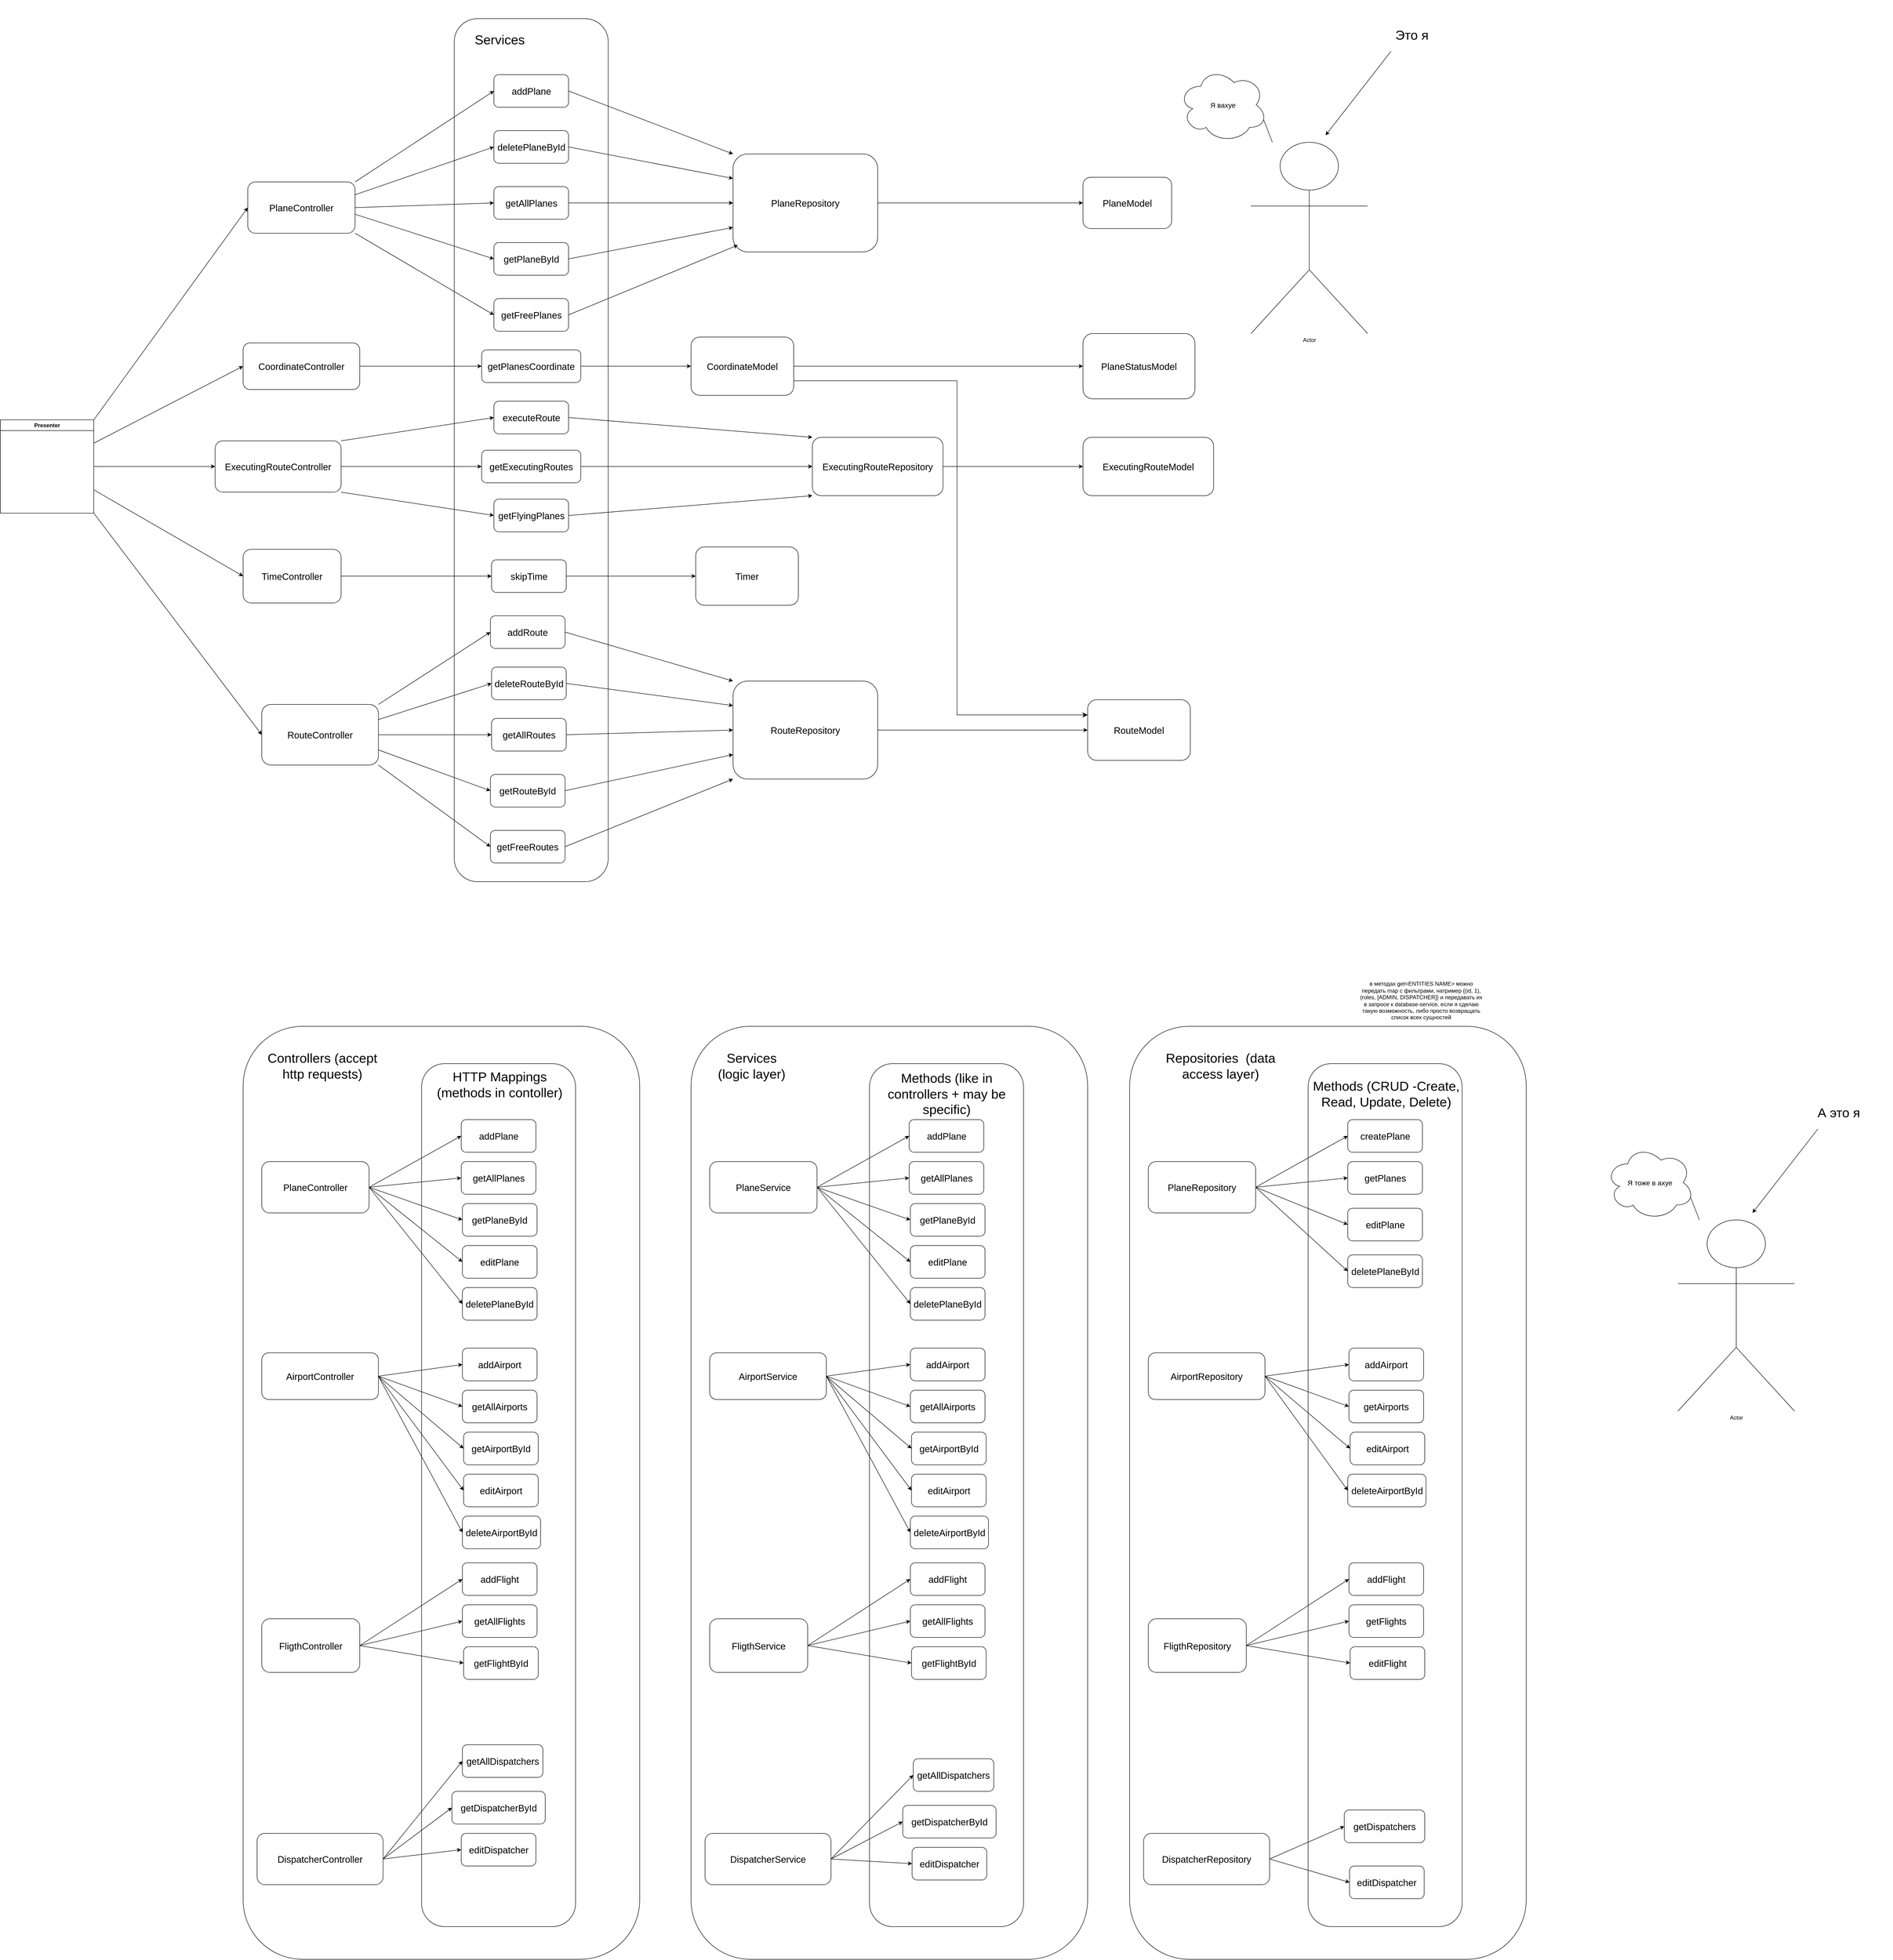 <mxfile version="24.7.8">
  <diagram name="Страница — 1" id="mPh5kWyZvVZgiZyVAmgd">
    <mxGraphModel dx="4747" dy="5793" grid="1" gridSize="10" guides="1" tooltips="1" connect="1" arrows="1" fold="1" page="1" pageScale="1" pageWidth="3300" pageHeight="4681" math="0" shadow="0">
      <root>
        <mxCell id="0" />
        <mxCell id="1" parent="0" />
        <mxCell id="L0aUJfPcoS3B_Pt_-d2w-2" value="" style="rounded=1;whiteSpace=wrap;html=1;" vertex="1" parent="1">
          <mxGeometry x="600" y="2490" width="850" height="2000" as="geometry" />
        </mxCell>
        <mxCell id="6A6ewv6CifeKaBmOTuCi-1" value="Presenter" style="swimlane;whiteSpace=wrap;html=1;" parent="1" vertex="1">
          <mxGeometry x="80" y="1190" width="200" height="200" as="geometry" />
        </mxCell>
        <mxCell id="6A6ewv6CifeKaBmOTuCi-2" value="" style="endArrow=classic;html=1;rounded=0;exitX=1;exitY=0;exitDx=0;exitDy=0;entryX=0;entryY=0.5;entryDx=0;entryDy=0;" parent="1" source="6A6ewv6CifeKaBmOTuCi-1" target="6A6ewv6CifeKaBmOTuCi-3" edge="1">
          <mxGeometry width="50" height="50" relative="1" as="geometry">
            <mxPoint x="320" y="1220" as="sourcePoint" />
            <mxPoint x="430" y="1100" as="targetPoint" />
          </mxGeometry>
        </mxCell>
        <mxCell id="6A6ewv6CifeKaBmOTuCi-3" value="PlaneController" style="rounded=1;whiteSpace=wrap;html=1;fontSize=20;" parent="1" vertex="1">
          <mxGeometry x="610" y="680" width="230" height="110" as="geometry" />
        </mxCell>
        <mxCell id="6A6ewv6CifeKaBmOTuCi-4" value="" style="endArrow=classic;html=1;rounded=0;exitX=1;exitY=0.5;exitDx=0;exitDy=0;entryX=0;entryY=0.5;entryDx=0;entryDy=0;" parent="1" source="6A6ewv6CifeKaBmOTuCi-1" target="6A6ewv6CifeKaBmOTuCi-5" edge="1">
          <mxGeometry width="50" height="50" relative="1" as="geometry">
            <mxPoint x="380" y="1300" as="sourcePoint" />
            <mxPoint x="510" y="1290" as="targetPoint" />
          </mxGeometry>
        </mxCell>
        <mxCell id="6A6ewv6CifeKaBmOTuCi-5" value="ExecutingRouteController" style="rounded=1;whiteSpace=wrap;html=1;fontSize=20;" parent="1" vertex="1">
          <mxGeometry x="540" y="1235" width="270" height="110" as="geometry" />
        </mxCell>
        <mxCell id="6A6ewv6CifeKaBmOTuCi-7" value="" style="endArrow=classic;html=1;rounded=0;exitX=1;exitY=1;exitDx=0;exitDy=0;entryX=0;entryY=0.5;entryDx=0;entryDy=0;" parent="1" source="6A6ewv6CifeKaBmOTuCi-1" target="6A6ewv6CifeKaBmOTuCi-8" edge="1">
          <mxGeometry width="50" height="50" relative="1" as="geometry">
            <mxPoint x="410" y="1480" as="sourcePoint" />
            <mxPoint x="430" y="1570" as="targetPoint" />
          </mxGeometry>
        </mxCell>
        <mxCell id="6A6ewv6CifeKaBmOTuCi-8" value="RouteController" style="rounded=1;whiteSpace=wrap;html=1;fontSize=20;" parent="1" vertex="1">
          <mxGeometry x="640" y="1800" width="250" height="130" as="geometry" />
        </mxCell>
        <mxCell id="6A6ewv6CifeKaBmOTuCi-10" value="" style="rounded=1;whiteSpace=wrap;html=1;" parent="1" vertex="1">
          <mxGeometry x="1052.5" y="330" width="330" height="1850" as="geometry" />
        </mxCell>
        <mxCell id="6A6ewv6CifeKaBmOTuCi-11" value="Services" style="text;html=1;align=center;verticalAlign=middle;whiteSpace=wrap;rounded=0;fontSize=28;" parent="1" vertex="1">
          <mxGeometry x="1070" y="340" width="160" height="70" as="geometry" />
        </mxCell>
        <mxCell id="6A6ewv6CifeKaBmOTuCi-12" value="addPlane" style="rounded=1;whiteSpace=wrap;html=1;fontSize=20;" parent="1" vertex="1">
          <mxGeometry x="1137.5" y="450" width="160" height="70" as="geometry" />
        </mxCell>
        <mxCell id="6A6ewv6CifeKaBmOTuCi-13" value="deletePlaneById" style="rounded=1;whiteSpace=wrap;html=1;fontSize=20;" parent="1" vertex="1">
          <mxGeometry x="1137.5" y="570" width="160" height="70" as="geometry" />
        </mxCell>
        <mxCell id="6A6ewv6CifeKaBmOTuCi-15" value="getAllPlanes&lt;span style=&quot;color: rgba(0, 0, 0, 0); font-family: monospace; font-size: 0px; text-align: start; text-wrap: nowrap;&quot;&gt;%3CmxGraphModel%3E%3Croot%3E%3CmxCell%20id%3D%220%22%2F%3E%3CmxCell%20id%3D%221%22%20parent%3D%220%22%2F%3E%3CmxCell%20id%3D%222%22%20value%3D%22deletePlaneById%22%20style%3D%22rounded%3D1%3BwhiteSpace%3Dwrap%3Bhtml%3D1%3BfontSize%3D20%3B%22%20vertex%3D%221%22%20parent%3D%221%22%3E%3CmxGeometry%20x%3D%221130%22%20y%3D%22540%22%20width%3D%22160%22%20height%3D%2270%22%20as%3D%22geometry%22%2F%3E%3C%2FmxCell%3E%3C%2Froot%3E%3C%2FmxGraphModel%3E&lt;/span&gt;&lt;span style=&quot;color: rgba(0, 0, 0, 0); font-family: monospace; font-size: 0px; text-align: start; text-wrap: nowrap;&quot;&gt;%3CmxGraphModel%3E%3Croot%3E%3CmxCell%20id%3D%220%22%2F%3E%3CmxCell%20id%3D%221%22%20parent%3D%220%22%2F%3E%3CmxCell%20id%3D%222%22%20value%3D%22deletePlaneById%22%20style%3D%22rounded%3D1%3BwhiteSpace%3Dwrap%3Bhtml%3D1%3BfontSize%3D20%3B%22%20vertex%3D%221%22%20parent%3D%221%22%3E%3CmxGeometry%20x%3D%221130%22%20y%3D%22540%22%20width%3D%22160%22%20height%3D%2270%22%20as%3D%22geometry%22%2F%3E%3C%2FmxCell%3E%3C%2Froot%3E%3C%2FmxGraphModel%3E&lt;/span&gt;" style="rounded=1;whiteSpace=wrap;html=1;fontSize=20;" parent="1" vertex="1">
          <mxGeometry x="1137.5" y="690" width="160" height="70" as="geometry" />
        </mxCell>
        <mxCell id="6A6ewv6CifeKaBmOTuCi-16" value="getPlaneById&lt;span style=&quot;color: rgba(0, 0, 0, 0); font-family: monospace; font-size: 0px; text-align: start; text-wrap: nowrap;&quot;&gt;%3CmxGraphModel%3E%3Croot%3E%3CmxCell%20id%3D%220%22%2F%3E%3CmxCell%20id%3D%221%22%20parent%3D%220%22%2F%3E%3CmxCell%20id%3D%222%22%20value%3D%22getAllPlanes%26lt%3Bspan%20style%3D%26quot%3Bcolor%3A%20rgba(0%2C%200%2C%200%2C%200)%3B%20font-family%3A%20monospace%3B%20font-size%3A%200px%3B%20text-align%3A%20start%3B%20text-wrap%3A%20nowrap%3B%26quot%3B%26gt%3B%253CmxGraphModel%253E%253Croot%253E%253CmxCell%2520id%253D%25220%2522%252F%253E%253CmxCell%2520id%253D%25221%2522%2520parent%253D%25220%2522%252F%253E%253CmxCell%2520id%253D%25222%2522%2520value%253D%2522deletePlaneById%2522%2520style%253D%2522rounded%253D1%253BwhiteSpace%253Dwrap%253Bhtml%253D1%253BfontSize%253D20%253B%2522%2520vertex%253D%25221%2522%2520parent%253D%25221%2522%253E%253CmxGeometry%2520x%253D%25221130%2522%2520y%253D%2522540%2522%2520width%253D%2522160%2522%2520height%253D%252270%2522%2520as%253D%2522geometry%2522%252F%253E%253C%252FmxCell%253E%253C%252Froot%253E%253C%252FmxGraphModel%253E%26lt%3B%2Fspan%26gt%3B%26lt%3Bspan%20style%3D%26quot%3Bcolor%3A%20rgba(0%2C%200%2C%200%2C%200)%3B%20font-family%3A%20monospace%3B%20font-size%3A%200px%3B%20text-align%3A%20start%3B%20text-wrap%3A%20nowrap%3B%26quot%3B%26gt%3B%253CmxGraphModel%253E%253Croot%253E%253CmxCell%2520id%253D%25220%2522%252F%253E%253CmxCell%2520id%253D%25221%2522%2520parent%253D%25220%2522%252F%253E%253CmxCell%2520id%253D%25222%2522%2520value%253D%2522deletePlaneById%2522%2520style%253D%2522rounded%253D1%253BwhiteSpace%253Dwrap%253Bhtml%253D1%253BfontSize%253D20%253B%2522%2520vertex%253D%25221%2522%2520parent%253D%25221%2522%253E%253CmxGeometry%2520x%253D%25221130%2522%2520y%253D%2522540%2522%2520width%253D%2522160%2522%2520height%253D%252270%2522%2520as%253D%2522geometry%2522%252F%253E%253C%252FmxCell%253E%253C%252Froot%253E%253C%252FmxGraphModel%253E%26lt%3B%2Fspan%26gt%3B%22%20style%3D%22rounded%3D1%3BwhiteSpace%3Dwrap%3Bhtml%3D1%3BfontSize%3D20%3B%22%20vertex%3D%221%22%20parent%3D%221%22%3E%3CmxGeometry%20x%3D%221130%22%20y%3D%22820%22%20width%3D%22160%22%20height%3D%2270%22%20as%3D%22geometry%22%2F%3E%3C%2FmxCell%3E%3C%2Froot%3E%3C%2FmxGraphModel%3E&lt;/span&gt;&lt;span style=&quot;color: rgba(0, 0, 0, 0); font-family: monospace; font-size: 0px; text-align: start; text-wrap: nowrap;&quot;&gt;%3CmxGraphModel%3E%3Croot%3E%3CmxCell%20id%3D%220%22%2F%3E%3CmxCell%20id%3D%221%22%20parent%3D%220%22%2F%3E%3CmxCell%20id%3D%222%22%20value%3D%22deletePlaneById%22%20style%3D%22rounded%3D1%3BwhiteSpace%3Dwrap%3Bhtml%3D1%3BfontSize%3D20%3B%22%20vertex%3D%221%22%20parent%3D%221%22%3E%3CmxGeometry%20x%3D%221130%22%20y%3D%22540%22%20width%3D%22160%22%20height%3D%2270%22%20as%3D%22geometry%22%2F%3E%3C%2FmxCell%3E%3C%2Froot%3E%3C%2FmxGraphModel%3E&lt;/span&gt;&lt;span style=&quot;color: rgba(0, 0, 0, 0); font-family: monospace; font-size: 0px; text-align: start; text-wrap: nowrap;&quot;&gt;%3CmxGraphModel%3E%3Croot%3E%3CmxCell%20id%3D%220%22%2F%3E%3CmxCell%20id%3D%221%22%20parent%3D%220%22%2F%3E%3CmxCell%20id%3D%222%22%20value%3D%22deletePlaneById%22%20style%3D%22rounded%3D1%3BwhiteSpace%3Dwrap%3Bhtml%3D1%3BfontSize%3D20%3B%22%20vertex%3D%221%22%20parent%3D%221%22%3E%3CmxGeometry%20x%3D%221130%22%20y%3D%22540%22%20width%3D%22160%22%20height%3D%2270%22%20as%3D%22geometry%22%2F%3E%3C%2FmxCell%3E%3C%2Froot%3E%3C%2FmxGraphModel%3E&lt;/span&gt;" style="rounded=1;whiteSpace=wrap;html=1;fontSize=20;" parent="1" vertex="1">
          <mxGeometry x="1137.5" y="810" width="160" height="70" as="geometry" />
        </mxCell>
        <mxCell id="6A6ewv6CifeKaBmOTuCi-20" value="getFreePlanes" style="rounded=1;whiteSpace=wrap;html=1;fontSize=20;" parent="1" vertex="1">
          <mxGeometry x="1137.5" y="930" width="160" height="70" as="geometry" />
        </mxCell>
        <mxCell id="6A6ewv6CifeKaBmOTuCi-21" value="addRoute" style="rounded=1;whiteSpace=wrap;html=1;fontSize=20;" parent="1" vertex="1">
          <mxGeometry x="1130" y="1610" width="160" height="70" as="geometry" />
        </mxCell>
        <mxCell id="6A6ewv6CifeKaBmOTuCi-22" value="deleteRouteById" style="rounded=1;whiteSpace=wrap;html=1;fontSize=20;" parent="1" vertex="1">
          <mxGeometry x="1132.5" y="1720" width="160" height="70" as="geometry" />
        </mxCell>
        <mxCell id="6A6ewv6CifeKaBmOTuCi-24" value="getAllRoutes&lt;span style=&quot;color: rgba(0, 0, 0, 0); font-family: monospace; font-size: 0px; text-align: start; text-wrap: nowrap;&quot;&gt;%3CmxGraphModel%3E%3Croot%3E%3CmxCell%20id%3D%220%22%2F%3E%3CmxCell%20id%3D%221%22%20parent%3D%220%22%2F%3E%3CmxCell%20id%3D%222%22%20value%3D%22deletePlaneById%22%20style%3D%22rounded%3D1%3BwhiteSpace%3Dwrap%3Bhtml%3D1%3BfontSize%3D20%3B%22%20vertex%3D%221%22%20parent%3D%221%22%3E%3CmxGeometry%20x%3D%221130%22%20y%3D%22540%22%20width%3D%22160%22%20height%3D%2270%22%20as%3D%22geometry%22%2F%3E%3C%2FmxCell%3E%3C%2Froot%3E%3C%2FmxGraphModel%3E&lt;/span&gt;&lt;span style=&quot;color: rgba(0, 0, 0, 0); font-family: monospace; font-size: 0px; text-align: start; text-wrap: nowrap;&quot;&gt;%3CmxGraphModel%3E%3Croot%3E%3CmxCell%20id%3D%220%22%2F%3E%3CmxCell%20id%3D%221%22%20parent%3D%220%22%2F%3E%3CmxCell%20id%3D%222%22%20value%3D%22deletePlaneById%22%20style%3D%22rounded%3D1%3BwhiteSpace%3Dwrap%3Bhtml%3D1%3BfontSize%3D20%3B%22%20vertex%3D%221%22%20parent%3D%221%22%3E%3CmxGeometry%20x%3D%221130%22%20y%3D%22540%22%20width%3D%22160%22%20height%3D%2270%22%20as%3D%22geometry%22%2F%3E%3C%2FmxCell%3E%3C%2Froot%3E%3C%2FmxGraphModel%3E&lt;/span&gt;" style="rounded=1;whiteSpace=wrap;html=1;fontSize=20;" parent="1" vertex="1">
          <mxGeometry x="1132.5" y="1830" width="160" height="70" as="geometry" />
        </mxCell>
        <mxCell id="6A6ewv6CifeKaBmOTuCi-25" value="getRouteById&lt;span style=&quot;color: rgba(0, 0, 0, 0); font-family: monospace; font-size: 0px; text-align: start; text-wrap: nowrap;&quot;&gt;%3CmxGraphModel%3E%3Croot%3E%3CmxCell%20id%3D%220%22%2F%3E%3CmxCell%20id%3D%221%22%20parent%3D%220%22%2F%3E%3CmxCell%20id%3D%222%22%20value%3D%22getAllPlanes%26lt%3Bspan%20style%3D%26quot%3Bcolor%3A%20rgba(0%2C%200%2C%200%2C%200)%3B%20font-family%3A%20monospace%3B%20font-size%3A%200px%3B%20text-align%3A%20start%3B%20text-wrap%3A%20nowrap%3B%26quot%3B%26gt%3B%253CmxGraphModel%253E%253Croot%253E%253CmxCell%2520id%253D%25220%2522%252F%253E%253CmxCell%2520id%253D%25221%2522%2520parent%253D%25220%2522%252F%253E%253CmxCell%2520id%253D%25222%2522%2520value%253D%2522deletePlaneById%2522%2520style%253D%2522rounded%253D1%253BwhiteSpace%253Dwrap%253Bhtml%253D1%253BfontSize%253D20%253B%2522%2520vertex%253D%25221%2522%2520parent%253D%25221%2522%253E%253CmxGeometry%2520x%253D%25221130%2522%2520y%253D%2522540%2522%2520width%253D%2522160%2522%2520height%253D%252270%2522%2520as%253D%2522geometry%2522%252F%253E%253C%252FmxCell%253E%253C%252Froot%253E%253C%252FmxGraphModel%253E%26lt%3B%2Fspan%26gt%3B%26lt%3Bspan%20style%3D%26quot%3Bcolor%3A%20rgba(0%2C%200%2C%200%2C%200)%3B%20font-family%3A%20monospace%3B%20font-size%3A%200px%3B%20text-align%3A%20start%3B%20text-wrap%3A%20nowrap%3B%26quot%3B%26gt%3B%253CmxGraphModel%253E%253Croot%253E%253CmxCell%2520id%253D%25220%2522%252F%253E%253CmxCell%2520id%253D%25221%2522%2520parent%253D%25220%2522%252F%253E%253CmxCell%2520id%253D%25222%2522%2520value%253D%2522deletePlaneById%2522%2520style%253D%2522rounded%253D1%253BwhiteSpace%253Dwrap%253Bhtml%253D1%253BfontSize%253D20%253B%2522%2520vertex%253D%25221%2522%2520parent%253D%25221%2522%253E%253CmxGeometry%2520x%253D%25221130%2522%2520y%253D%2522540%2522%2520width%253D%2522160%2522%2520height%253D%252270%2522%2520as%253D%2522geometry%2522%252F%253E%253C%252FmxCell%253E%253C%252Froot%253E%253C%252FmxGraphModel%253E%26lt%3B%2Fspan%26gt%3B%22%20style%3D%22rounded%3D1%3BwhiteSpace%3Dwrap%3Bhtml%3D1%3BfontSize%3D20%3B%22%20vertex%3D%221%22%20parent%3D%221%22%3E%3CmxGeometry%20x%3D%221130%22%20y%3D%22820%22%20width%3D%22160%22%20height%3D%2270%22%20as%3D%22geometry%22%2F%3E%3C%2FmxCell%3E%3C%2Froot%3E%3C%2FmxGraphModel%3E&lt;/span&gt;&lt;span style=&quot;color: rgba(0, 0, 0, 0); font-family: monospace; font-size: 0px; text-align: start; text-wrap: nowrap;&quot;&gt;%3CmxGraphModel%3E%3Croot%3E%3CmxCell%20id%3D%220%22%2F%3E%3CmxCell%20id%3D%221%22%20parent%3D%220%22%2F%3E%3CmxCell%20id%3D%222%22%20value%3D%22deletePlaneById%22%20style%3D%22rounded%3D1%3BwhiteSpace%3Dwrap%3Bhtml%3D1%3BfontSize%3D20%3B%22%20vertex%3D%221%22%20parent%3D%221%22%3E%3CmxGeometry%20x%3D%221130%22%20y%3D%22540%22%20width%3D%22160%22%20height%3D%2270%22%20as%3D%22geometry%22%2F%3E%3C%2FmxCell%3E%3C%2Froot%3E%3C%2FmxGraphModel%3E&lt;/span&gt;&lt;span style=&quot;color: rgba(0, 0, 0, 0); font-family: monospace; font-size: 0px; text-align: start; text-wrap: nowrap;&quot;&gt;%3CmxGraphModel%3E%3Croot%3E%3CmxCell%20id%3D%220%22%2F%3E%3CmxCell%20id%3D%221%22%20parent%3D%220%22%2F%3E%3CmxCell%20id%3D%222%22%20value%3D%22deletePlaneById%22%20style%3D%22rounded%3D1%3BwhiteSpace%3Dwrap%3Bhtml%3D1%3BfontSize%3D20%3B%22%20vertex%3D%221%22%20parent%3D%221%22%3E%3CmxGeometry%20x%3D%221130%22%20y%3D%22540%22%20width%3D%22160%22%20height%3D%2270%22%20as%3D%22geometry%22%2F%3E%3C%2FmxCell%3E%3C%2Froot%3E%3C%2FmxGraphModel%3E&lt;/span&gt;" style="rounded=1;whiteSpace=wrap;html=1;fontSize=20;" parent="1" vertex="1">
          <mxGeometry x="1130" y="1950" width="160" height="70" as="geometry" />
        </mxCell>
        <mxCell id="6A6ewv6CifeKaBmOTuCi-27" value="getFlyingPlanes" style="rounded=1;whiteSpace=wrap;html=1;fontSize=20;" parent="1" vertex="1">
          <mxGeometry x="1137.5" y="1360" width="160" height="70" as="geometry" />
        </mxCell>
        <mxCell id="6A6ewv6CifeKaBmOTuCi-28" value="getFreeRoutes" style="rounded=1;whiteSpace=wrap;html=1;fontSize=20;" parent="1" vertex="1">
          <mxGeometry x="1130" y="2070" width="160" height="70" as="geometry" />
        </mxCell>
        <mxCell id="6A6ewv6CifeKaBmOTuCi-29" value="getExecutingRoutes" style="rounded=1;whiteSpace=wrap;html=1;fontSize=20;" parent="1" vertex="1">
          <mxGeometry x="1111.25" y="1255" width="212.5" height="70" as="geometry" />
        </mxCell>
        <mxCell id="6A6ewv6CifeKaBmOTuCi-30" value="executeRoute" style="rounded=1;whiteSpace=wrap;html=1;fontSize=20;" parent="1" vertex="1">
          <mxGeometry x="1137.5" y="1150" width="160" height="70" as="geometry" />
        </mxCell>
        <mxCell id="6A6ewv6CifeKaBmOTuCi-31" value="getPlanesCoordinate" style="rounded=1;whiteSpace=wrap;html=1;fontSize=20;" parent="1" vertex="1">
          <mxGeometry x="1111.25" y="1040" width="212.5" height="70" as="geometry" />
        </mxCell>
        <mxCell id="6A6ewv6CifeKaBmOTuCi-32" value="skipTime" style="rounded=1;whiteSpace=wrap;html=1;fontSize=20;" parent="1" vertex="1">
          <mxGeometry x="1132.5" y="1490" width="160" height="70" as="geometry" />
        </mxCell>
        <mxCell id="6A6ewv6CifeKaBmOTuCi-33" value="" style="endArrow=classic;html=1;rounded=0;exitX=1;exitY=0;exitDx=0;exitDy=0;entryX=0;entryY=0.5;entryDx=0;entryDy=0;" parent="1" source="6A6ewv6CifeKaBmOTuCi-3" target="6A6ewv6CifeKaBmOTuCi-12" edge="1">
          <mxGeometry width="50" height="50" relative="1" as="geometry">
            <mxPoint x="900" y="680" as="sourcePoint" />
            <mxPoint x="950" y="630" as="targetPoint" />
          </mxGeometry>
        </mxCell>
        <mxCell id="6A6ewv6CifeKaBmOTuCi-34" value="" style="endArrow=classic;html=1;rounded=0;exitX=1;exitY=0.25;exitDx=0;exitDy=0;entryX=0;entryY=0.5;entryDx=0;entryDy=0;" parent="1" source="6A6ewv6CifeKaBmOTuCi-3" target="6A6ewv6CifeKaBmOTuCi-13" edge="1">
          <mxGeometry width="50" height="50" relative="1" as="geometry">
            <mxPoint x="920" y="730" as="sourcePoint" />
            <mxPoint x="970" y="680" as="targetPoint" />
          </mxGeometry>
        </mxCell>
        <mxCell id="6A6ewv6CifeKaBmOTuCi-35" value="" style="endArrow=classic;html=1;rounded=0;exitX=1;exitY=0.5;exitDx=0;exitDy=0;entryX=0;entryY=0.5;entryDx=0;entryDy=0;" parent="1" source="6A6ewv6CifeKaBmOTuCi-3" target="6A6ewv6CifeKaBmOTuCi-15" edge="1">
          <mxGeometry width="50" height="50" relative="1" as="geometry">
            <mxPoint x="930" y="740" as="sourcePoint" />
            <mxPoint x="980" y="690" as="targetPoint" />
          </mxGeometry>
        </mxCell>
        <mxCell id="6A6ewv6CifeKaBmOTuCi-36" value="" style="endArrow=classic;html=1;rounded=0;exitX=0.996;exitY=0.627;exitDx=0;exitDy=0;entryX=0;entryY=0.5;entryDx=0;entryDy=0;exitPerimeter=0;" parent="1" source="6A6ewv6CifeKaBmOTuCi-3" target="6A6ewv6CifeKaBmOTuCi-16" edge="1">
          <mxGeometry width="50" height="50" relative="1" as="geometry">
            <mxPoint x="900" y="830" as="sourcePoint" />
            <mxPoint x="950" y="780" as="targetPoint" />
          </mxGeometry>
        </mxCell>
        <mxCell id="6A6ewv6CifeKaBmOTuCi-37" value="" style="endArrow=classic;html=1;rounded=0;exitX=1;exitY=1;exitDx=0;exitDy=0;entryX=0;entryY=0.5;entryDx=0;entryDy=0;" parent="1" source="6A6ewv6CifeKaBmOTuCi-3" target="6A6ewv6CifeKaBmOTuCi-20" edge="1">
          <mxGeometry width="50" height="50" relative="1" as="geometry">
            <mxPoint x="890" y="860" as="sourcePoint" />
            <mxPoint x="940" y="810" as="targetPoint" />
          </mxGeometry>
        </mxCell>
        <mxCell id="6A6ewv6CifeKaBmOTuCi-38" value="" style="endArrow=classic;html=1;rounded=0;exitX=1;exitY=0;exitDx=0;exitDy=0;entryX=0;entryY=0.5;entryDx=0;entryDy=0;" parent="1" source="6A6ewv6CifeKaBmOTuCi-5" target="6A6ewv6CifeKaBmOTuCi-30" edge="1">
          <mxGeometry width="50" height="50" relative="1" as="geometry">
            <mxPoint x="850" y="1300" as="sourcePoint" />
            <mxPoint x="900" y="1250" as="targetPoint" />
          </mxGeometry>
        </mxCell>
        <mxCell id="6A6ewv6CifeKaBmOTuCi-39" value="" style="endArrow=classic;html=1;rounded=0;exitX=1;exitY=0.5;exitDx=0;exitDy=0;entryX=0;entryY=0.5;entryDx=0;entryDy=0;" parent="1" source="6A6ewv6CifeKaBmOTuCi-5" target="6A6ewv6CifeKaBmOTuCi-29" edge="1">
          <mxGeometry width="50" height="50" relative="1" as="geometry">
            <mxPoint x="900" y="1380" as="sourcePoint" />
            <mxPoint x="950" y="1330" as="targetPoint" />
          </mxGeometry>
        </mxCell>
        <mxCell id="6A6ewv6CifeKaBmOTuCi-40" value="" style="endArrow=classic;html=1;rounded=0;exitX=1;exitY=1;exitDx=0;exitDy=0;entryX=0;entryY=0.5;entryDx=0;entryDy=0;" parent="1" source="6A6ewv6CifeKaBmOTuCi-5" target="6A6ewv6CifeKaBmOTuCi-27" edge="1">
          <mxGeometry width="50" height="50" relative="1" as="geometry">
            <mxPoint x="880" y="1410" as="sourcePoint" />
            <mxPoint x="930" y="1360" as="targetPoint" />
          </mxGeometry>
        </mxCell>
        <mxCell id="6A6ewv6CifeKaBmOTuCi-41" value="" style="endArrow=classic;html=1;rounded=0;exitX=1;exitY=0;exitDx=0;exitDy=0;entryX=0;entryY=0.5;entryDx=0;entryDy=0;" parent="1" source="6A6ewv6CifeKaBmOTuCi-8" target="6A6ewv6CifeKaBmOTuCi-21" edge="1">
          <mxGeometry width="50" height="50" relative="1" as="geometry">
            <mxPoint x="930" y="1760" as="sourcePoint" />
            <mxPoint x="980" y="1710" as="targetPoint" />
          </mxGeometry>
        </mxCell>
        <mxCell id="6A6ewv6CifeKaBmOTuCi-42" value="" style="endArrow=classic;html=1;rounded=0;exitX=1;exitY=0.25;exitDx=0;exitDy=0;entryX=0;entryY=0.5;entryDx=0;entryDy=0;" parent="1" source="6A6ewv6CifeKaBmOTuCi-8" target="6A6ewv6CifeKaBmOTuCi-22" edge="1">
          <mxGeometry width="50" height="50" relative="1" as="geometry">
            <mxPoint x="930" y="2050" as="sourcePoint" />
            <mxPoint x="980" y="2000" as="targetPoint" />
          </mxGeometry>
        </mxCell>
        <mxCell id="6A6ewv6CifeKaBmOTuCi-43" value="" style="endArrow=classic;html=1;rounded=0;exitX=1;exitY=0.5;exitDx=0;exitDy=0;entryX=0;entryY=0.5;entryDx=0;entryDy=0;" parent="1" source="6A6ewv6CifeKaBmOTuCi-8" target="6A6ewv6CifeKaBmOTuCi-24" edge="1">
          <mxGeometry width="50" height="50" relative="1" as="geometry">
            <mxPoint x="940" y="1900" as="sourcePoint" />
            <mxPoint x="990" y="1850" as="targetPoint" />
          </mxGeometry>
        </mxCell>
        <mxCell id="6A6ewv6CifeKaBmOTuCi-44" value="" style="endArrow=classic;html=1;rounded=0;exitX=1;exitY=0.75;exitDx=0;exitDy=0;entryX=0;entryY=0.5;entryDx=0;entryDy=0;" parent="1" source="6A6ewv6CifeKaBmOTuCi-8" target="6A6ewv6CifeKaBmOTuCi-25" edge="1">
          <mxGeometry width="50" height="50" relative="1" as="geometry">
            <mxPoint x="950" y="2030" as="sourcePoint" />
            <mxPoint x="1000" y="1980" as="targetPoint" />
          </mxGeometry>
        </mxCell>
        <mxCell id="6A6ewv6CifeKaBmOTuCi-45" value="" style="endArrow=classic;html=1;rounded=0;exitX=1;exitY=1;exitDx=0;exitDy=0;entryX=0;entryY=0.5;entryDx=0;entryDy=0;" parent="1" source="6A6ewv6CifeKaBmOTuCi-8" target="6A6ewv6CifeKaBmOTuCi-28" edge="1">
          <mxGeometry width="50" height="50" relative="1" as="geometry">
            <mxPoint x="920" y="2060" as="sourcePoint" />
            <mxPoint x="970" y="2010" as="targetPoint" />
          </mxGeometry>
        </mxCell>
        <mxCell id="6A6ewv6CifeKaBmOTuCi-46" value="" style="endArrow=classic;html=1;rounded=0;exitX=1;exitY=0.25;exitDx=0;exitDy=0;entryX=0;entryY=0.5;entryDx=0;entryDy=0;" parent="1" source="6A6ewv6CifeKaBmOTuCi-1" target="6A6ewv6CifeKaBmOTuCi-47" edge="1">
          <mxGeometry width="50" height="50" relative="1" as="geometry">
            <mxPoint x="510" y="1140" as="sourcePoint" />
            <mxPoint x="600" y="1110" as="targetPoint" />
          </mxGeometry>
        </mxCell>
        <mxCell id="6A6ewv6CifeKaBmOTuCi-47" value="CoordinateController" style="rounded=1;whiteSpace=wrap;html=1;fontSize=20;" parent="1" vertex="1">
          <mxGeometry x="600" y="1025" width="250" height="100" as="geometry" />
        </mxCell>
        <mxCell id="6A6ewv6CifeKaBmOTuCi-48" value="" style="endArrow=classic;html=1;rounded=0;exitX=1;exitY=0.75;exitDx=0;exitDy=0;entryX=0;entryY=0.5;entryDx=0;entryDy=0;" parent="1" source="6A6ewv6CifeKaBmOTuCi-1" target="6A6ewv6CifeKaBmOTuCi-49" edge="1">
          <mxGeometry width="50" height="50" relative="1" as="geometry">
            <mxPoint x="540" y="1400" as="sourcePoint" />
            <mxPoint x="600" y="1520" as="targetPoint" />
          </mxGeometry>
        </mxCell>
        <mxCell id="6A6ewv6CifeKaBmOTuCi-49" value="TimeController" style="rounded=1;whiteSpace=wrap;html=1;fontSize=20;" parent="1" vertex="1">
          <mxGeometry x="600" y="1467.5" width="210" height="115" as="geometry" />
        </mxCell>
        <mxCell id="6A6ewv6CifeKaBmOTuCi-54" value="" style="endArrow=classic;html=1;rounded=0;exitX=1;exitY=0.5;exitDx=0;exitDy=0;entryX=0;entryY=0.5;entryDx=0;entryDy=0;" parent="1" source="6A6ewv6CifeKaBmOTuCi-49" target="6A6ewv6CifeKaBmOTuCi-32" edge="1">
          <mxGeometry width="50" height="50" relative="1" as="geometry">
            <mxPoint x="860" y="1520" as="sourcePoint" />
            <mxPoint x="910" y="1470" as="targetPoint" />
          </mxGeometry>
        </mxCell>
        <mxCell id="6A6ewv6CifeKaBmOTuCi-55" value="" style="endArrow=classic;html=1;rounded=0;exitX=1;exitY=0.5;exitDx=0;exitDy=0;entryX=0;entryY=0.5;entryDx=0;entryDy=0;" parent="1" source="6A6ewv6CifeKaBmOTuCi-47" target="6A6ewv6CifeKaBmOTuCi-31" edge="1">
          <mxGeometry width="50" height="50" relative="1" as="geometry">
            <mxPoint x="920" y="1080" as="sourcePoint" />
            <mxPoint x="970" y="1030" as="targetPoint" />
          </mxGeometry>
        </mxCell>
        <mxCell id="6A6ewv6CifeKaBmOTuCi-56" value="" style="endArrow=classic;html=1;rounded=0;exitX=1;exitY=0.5;exitDx=0;exitDy=0;entryX=0;entryY=0.5;entryDx=0;entryDy=0;" parent="1" source="6A6ewv6CifeKaBmOTuCi-31" target="6A6ewv6CifeKaBmOTuCi-57" edge="1">
          <mxGeometry width="50" height="50" relative="1" as="geometry">
            <mxPoint x="1540" y="1090" as="sourcePoint" />
            <mxPoint x="1510" y="1070" as="targetPoint" />
          </mxGeometry>
        </mxCell>
        <mxCell id="6A6ewv6CifeKaBmOTuCi-57" value="CoordinateModel" style="rounded=1;whiteSpace=wrap;html=1;fontSize=20;" parent="1" vertex="1">
          <mxGeometry x="1560" y="1012.5" width="220" height="125" as="geometry" />
        </mxCell>
        <mxCell id="6A6ewv6CifeKaBmOTuCi-59" value="Timer" style="rounded=1;whiteSpace=wrap;html=1;fontSize=20;" parent="1" vertex="1">
          <mxGeometry x="1570" y="1462.5" width="220" height="125" as="geometry" />
        </mxCell>
        <mxCell id="6A6ewv6CifeKaBmOTuCi-60" value="" style="endArrow=classic;html=1;rounded=0;exitX=1;exitY=0.5;exitDx=0;exitDy=0;entryX=0;entryY=0.5;entryDx=0;entryDy=0;" parent="1" source="6A6ewv6CifeKaBmOTuCi-32" target="6A6ewv6CifeKaBmOTuCi-59" edge="1">
          <mxGeometry width="50" height="50" relative="1" as="geometry">
            <mxPoint x="1400" y="1540" as="sourcePoint" />
            <mxPoint x="1450" y="1490" as="targetPoint" />
          </mxGeometry>
        </mxCell>
        <mxCell id="6A6ewv6CifeKaBmOTuCi-61" value="" style="endArrow=classic;html=1;rounded=0;exitX=1;exitY=0.5;exitDx=0;exitDy=0;entryX=0;entryY=0;entryDx=0;entryDy=0;" parent="1" source="6A6ewv6CifeKaBmOTuCi-30" target="6A6ewv6CifeKaBmOTuCi-64" edge="1">
          <mxGeometry width="50" height="50" relative="1" as="geometry">
            <mxPoint x="1600" y="1270" as="sourcePoint" />
            <mxPoint x="1650" y="1220" as="targetPoint" />
          </mxGeometry>
        </mxCell>
        <mxCell id="6A6ewv6CifeKaBmOTuCi-62" value="" style="endArrow=classic;html=1;rounded=0;exitX=1;exitY=0.5;exitDx=0;exitDy=0;entryX=0;entryY=0.5;entryDx=0;entryDy=0;" parent="1" source="6A6ewv6CifeKaBmOTuCi-29" target="6A6ewv6CifeKaBmOTuCi-64" edge="1">
          <mxGeometry width="50" height="50" relative="1" as="geometry">
            <mxPoint x="1570" y="1330" as="sourcePoint" />
            <mxPoint x="1620" y="1280" as="targetPoint" />
          </mxGeometry>
        </mxCell>
        <mxCell id="6A6ewv6CifeKaBmOTuCi-63" value="" style="endArrow=classic;html=1;rounded=0;exitX=1;exitY=0.5;exitDx=0;exitDy=0;entryX=0;entryY=1;entryDx=0;entryDy=0;" parent="1" source="6A6ewv6CifeKaBmOTuCi-27" target="6A6ewv6CifeKaBmOTuCi-64" edge="1">
          <mxGeometry width="50" height="50" relative="1" as="geometry">
            <mxPoint x="1560" y="1390" as="sourcePoint" />
            <mxPoint x="1630" y="1360" as="targetPoint" />
          </mxGeometry>
        </mxCell>
        <mxCell id="6A6ewv6CifeKaBmOTuCi-64" value="ExecutingRouteRepository" style="rounded=1;whiteSpace=wrap;html=1;fontSize=20;" parent="1" vertex="1">
          <mxGeometry x="1820" y="1227.5" width="280" height="125" as="geometry" />
        </mxCell>
        <mxCell id="6A6ewv6CifeKaBmOTuCi-65" value="" style="endArrow=classic;html=1;rounded=0;exitX=1;exitY=0.5;exitDx=0;exitDy=0;entryX=0;entryY=0;entryDx=0;entryDy=0;" parent="1" source="6A6ewv6CifeKaBmOTuCi-21" target="6A6ewv6CifeKaBmOTuCi-70" edge="1">
          <mxGeometry width="50" height="50" relative="1" as="geometry">
            <mxPoint x="1480" y="1760" as="sourcePoint" />
            <mxPoint x="1530" y="1710" as="targetPoint" />
          </mxGeometry>
        </mxCell>
        <mxCell id="6A6ewv6CifeKaBmOTuCi-66" value="" style="endArrow=classic;html=1;rounded=0;exitX=1;exitY=0.5;exitDx=0;exitDy=0;entryX=0;entryY=0.25;entryDx=0;entryDy=0;" parent="1" source="6A6ewv6CifeKaBmOTuCi-22" target="6A6ewv6CifeKaBmOTuCi-70" edge="1">
          <mxGeometry width="50" height="50" relative="1" as="geometry">
            <mxPoint x="1460" y="1840" as="sourcePoint" />
            <mxPoint x="1510" y="1790" as="targetPoint" />
          </mxGeometry>
        </mxCell>
        <mxCell id="6A6ewv6CifeKaBmOTuCi-67" value="" style="endArrow=classic;html=1;rounded=0;exitX=1;exitY=0.5;exitDx=0;exitDy=0;entryX=0;entryY=0.5;entryDx=0;entryDy=0;" parent="1" source="6A6ewv6CifeKaBmOTuCi-24" target="6A6ewv6CifeKaBmOTuCi-70" edge="1">
          <mxGeometry width="50" height="50" relative="1" as="geometry">
            <mxPoint x="1450" y="1910" as="sourcePoint" />
            <mxPoint x="1500" y="1860" as="targetPoint" />
          </mxGeometry>
        </mxCell>
        <mxCell id="6A6ewv6CifeKaBmOTuCi-68" value="" style="endArrow=classic;html=1;rounded=0;exitX=1;exitY=0.5;exitDx=0;exitDy=0;entryX=0;entryY=0.75;entryDx=0;entryDy=0;" parent="1" source="6A6ewv6CifeKaBmOTuCi-25" target="6A6ewv6CifeKaBmOTuCi-70" edge="1">
          <mxGeometry width="50" height="50" relative="1" as="geometry">
            <mxPoint x="1450" y="2000" as="sourcePoint" />
            <mxPoint x="1500" y="1950" as="targetPoint" />
          </mxGeometry>
        </mxCell>
        <mxCell id="6A6ewv6CifeKaBmOTuCi-69" value="" style="endArrow=classic;html=1;rounded=0;exitX=1;exitY=0.5;exitDx=0;exitDy=0;entryX=0;entryY=1;entryDx=0;entryDy=0;" parent="1" source="6A6ewv6CifeKaBmOTuCi-28" target="6A6ewv6CifeKaBmOTuCi-70" edge="1">
          <mxGeometry width="50" height="50" relative="1" as="geometry">
            <mxPoint x="1480" y="2080" as="sourcePoint" />
            <mxPoint x="1530" y="2030" as="targetPoint" />
          </mxGeometry>
        </mxCell>
        <mxCell id="6A6ewv6CifeKaBmOTuCi-70" value="RouteRepository" style="rounded=1;whiteSpace=wrap;html=1;fontSize=20;" parent="1" vertex="1">
          <mxGeometry x="1650" y="1750" width="310" height="210" as="geometry" />
        </mxCell>
        <mxCell id="6A6ewv6CifeKaBmOTuCi-71" value="PlaneRepository" style="rounded=1;whiteSpace=wrap;html=1;fontSize=20;" parent="1" vertex="1">
          <mxGeometry x="1650" y="620" width="310" height="210" as="geometry" />
        </mxCell>
        <mxCell id="6A6ewv6CifeKaBmOTuCi-72" value="" style="endArrow=classic;html=1;rounded=0;exitX=1;exitY=0.5;exitDx=0;exitDy=0;entryX=0;entryY=0;entryDx=0;entryDy=0;" parent="1" source="6A6ewv6CifeKaBmOTuCi-12" target="6A6ewv6CifeKaBmOTuCi-71" edge="1">
          <mxGeometry width="50" height="50" relative="1" as="geometry">
            <mxPoint x="1600" y="470" as="sourcePoint" />
            <mxPoint x="1650" y="420" as="targetPoint" />
          </mxGeometry>
        </mxCell>
        <mxCell id="6A6ewv6CifeKaBmOTuCi-73" value="" style="endArrow=classic;html=1;rounded=0;exitX=1;exitY=0.5;exitDx=0;exitDy=0;entryX=0;entryY=0.25;entryDx=0;entryDy=0;" parent="1" source="6A6ewv6CifeKaBmOTuCi-13" target="6A6ewv6CifeKaBmOTuCi-71" edge="1">
          <mxGeometry width="50" height="50" relative="1" as="geometry">
            <mxPoint x="1470" y="680" as="sourcePoint" />
            <mxPoint x="1520" y="630" as="targetPoint" />
          </mxGeometry>
        </mxCell>
        <mxCell id="6A6ewv6CifeKaBmOTuCi-74" value="" style="endArrow=classic;html=1;rounded=0;exitX=1;exitY=0.5;exitDx=0;exitDy=0;entryX=0;entryY=0.5;entryDx=0;entryDy=0;" parent="1" source="6A6ewv6CifeKaBmOTuCi-15" target="6A6ewv6CifeKaBmOTuCi-71" edge="1">
          <mxGeometry width="50" height="50" relative="1" as="geometry">
            <mxPoint x="1450" y="760" as="sourcePoint" />
            <mxPoint x="1500" y="710" as="targetPoint" />
          </mxGeometry>
        </mxCell>
        <mxCell id="6A6ewv6CifeKaBmOTuCi-75" value="" style="endArrow=classic;html=1;rounded=0;exitX=1;exitY=0.5;exitDx=0;exitDy=0;entryX=0;entryY=0.75;entryDx=0;entryDy=0;" parent="1" source="6A6ewv6CifeKaBmOTuCi-16" target="6A6ewv6CifeKaBmOTuCi-71" edge="1">
          <mxGeometry width="50" height="50" relative="1" as="geometry">
            <mxPoint x="1510" y="850" as="sourcePoint" />
            <mxPoint x="1560" y="800" as="targetPoint" />
          </mxGeometry>
        </mxCell>
        <mxCell id="6A6ewv6CifeKaBmOTuCi-76" value="" style="endArrow=classic;html=1;rounded=0;exitX=1;exitY=0.5;exitDx=0;exitDy=0;entryX=0.033;entryY=0.931;entryDx=0;entryDy=0;entryPerimeter=0;" parent="1" source="6A6ewv6CifeKaBmOTuCi-20" target="6A6ewv6CifeKaBmOTuCi-71" edge="1">
          <mxGeometry width="50" height="50" relative="1" as="geometry">
            <mxPoint x="1520" y="910" as="sourcePoint" />
            <mxPoint x="1570" y="860" as="targetPoint" />
          </mxGeometry>
        </mxCell>
        <mxCell id="6A6ewv6CifeKaBmOTuCi-77" value="Actor" style="shape=umlActor;verticalLabelPosition=bottom;verticalAlign=top;html=1;outlineConnect=0;" parent="1" vertex="1">
          <mxGeometry x="2760" y="595" width="250" height="410" as="geometry" />
        </mxCell>
        <mxCell id="6A6ewv6CifeKaBmOTuCi-78" value="" style="endArrow=classic;html=1;rounded=0;" parent="1" edge="1">
          <mxGeometry width="50" height="50" relative="1" as="geometry">
            <mxPoint x="3060" y="400" as="sourcePoint" />
            <mxPoint x="2920" y="580" as="targetPoint" />
          </mxGeometry>
        </mxCell>
        <mxCell id="6A6ewv6CifeKaBmOTuCi-79" value="Это я" style="text;html=1;align=center;verticalAlign=middle;whiteSpace=wrap;rounded=0;fontSize=28;" parent="1" vertex="1">
          <mxGeometry x="2990" y="290" width="230" height="150" as="geometry" />
        </mxCell>
        <mxCell id="6A6ewv6CifeKaBmOTuCi-80" value="" style="endArrow=classic;html=1;rounded=0;exitX=1;exitY=0.5;exitDx=0;exitDy=0;entryX=0;entryY=0.5;entryDx=0;entryDy=0;" parent="1" source="6A6ewv6CifeKaBmOTuCi-57" target="6A6ewv6CifeKaBmOTuCi-81" edge="1">
          <mxGeometry width="50" height="50" relative="1" as="geometry">
            <mxPoint x="1900" y="1040" as="sourcePoint" />
            <mxPoint x="2060" y="1070" as="targetPoint" />
          </mxGeometry>
        </mxCell>
        <mxCell id="6A6ewv6CifeKaBmOTuCi-81" value="PlaneStatusModel" style="rounded=1;whiteSpace=wrap;html=1;fontSize=20;" parent="1" vertex="1">
          <mxGeometry x="2400" y="1005" width="240" height="140" as="geometry" />
        </mxCell>
        <mxCell id="6A6ewv6CifeKaBmOTuCi-83" value="" style="endArrow=classic;html=1;rounded=0;exitX=1;exitY=0.5;exitDx=0;exitDy=0;entryX=0;entryY=0.5;entryDx=0;entryDy=0;" parent="1" source="6A6ewv6CifeKaBmOTuCi-64" target="6A6ewv6CifeKaBmOTuCi-84" edge="1">
          <mxGeometry width="50" height="50" relative="1" as="geometry">
            <mxPoint x="2300" y="1330" as="sourcePoint" />
            <mxPoint x="2340" y="1290" as="targetPoint" />
          </mxGeometry>
        </mxCell>
        <mxCell id="6A6ewv6CifeKaBmOTuCi-84" value="ExecutingRouteModel" style="rounded=1;whiteSpace=wrap;html=1;fontSize=20;" parent="1" vertex="1">
          <mxGeometry x="2400" y="1227.5" width="280" height="125" as="geometry" />
        </mxCell>
        <mxCell id="6A6ewv6CifeKaBmOTuCi-85" value="" style="endArrow=classic;html=1;rounded=0;exitX=1;exitY=0.5;exitDx=0;exitDy=0;entryX=0;entryY=0.5;entryDx=0;entryDy=0;" parent="1" source="6A6ewv6CifeKaBmOTuCi-71" target="6A6ewv6CifeKaBmOTuCi-86" edge="1">
          <mxGeometry width="50" height="50" relative="1" as="geometry">
            <mxPoint x="2200" y="720" as="sourcePoint" />
            <mxPoint x="2280" y="720" as="targetPoint" />
          </mxGeometry>
        </mxCell>
        <mxCell id="6A6ewv6CifeKaBmOTuCi-86" value="PlaneModel" style="rounded=1;whiteSpace=wrap;html=1;fontSize=20;" parent="1" vertex="1">
          <mxGeometry x="2400" y="670" width="190" height="110" as="geometry" />
        </mxCell>
        <mxCell id="6A6ewv6CifeKaBmOTuCi-87" value="" style="endArrow=classic;html=1;rounded=0;exitX=1;exitY=0.5;exitDx=0;exitDy=0;entryX=0;entryY=0.5;entryDx=0;entryDy=0;" parent="1" source="6A6ewv6CifeKaBmOTuCi-70" target="6A6ewv6CifeKaBmOTuCi-88" edge="1">
          <mxGeometry width="50" height="50" relative="1" as="geometry">
            <mxPoint x="2090" y="1910" as="sourcePoint" />
            <mxPoint x="2140" y="1860" as="targetPoint" />
          </mxGeometry>
        </mxCell>
        <mxCell id="6A6ewv6CifeKaBmOTuCi-88" value="RouteModel" style="rounded=1;whiteSpace=wrap;html=1;fontSize=20;" parent="1" vertex="1">
          <mxGeometry x="2410" y="1790" width="220" height="130" as="geometry" />
        </mxCell>
        <mxCell id="6A6ewv6CifeKaBmOTuCi-89" value="" style="edgeStyle=elbowEdgeStyle;endArrow=classic;html=1;rounded=0;endSize=8;startSize=8;exitX=1;exitY=0.75;exitDx=0;exitDy=0;entryX=0;entryY=0.25;entryDx=0;entryDy=0;" parent="1" source="6A6ewv6CifeKaBmOTuCi-57" target="6A6ewv6CifeKaBmOTuCi-88" edge="1">
          <mxGeometry width="50" height="50" relative="1" as="geometry">
            <mxPoint x="1870" y="1060" as="sourcePoint" />
            <mxPoint x="2590" y="1782" as="targetPoint" />
            <Array as="points">
              <mxPoint x="2130" y="1420" />
            </Array>
          </mxGeometry>
        </mxCell>
        <mxCell id="6A6ewv6CifeKaBmOTuCi-90" value="Я вахуе" style="ellipse;shape=cloud;whiteSpace=wrap;html=1;fontSize=15;" parent="1" vertex="1">
          <mxGeometry x="2605" y="435" width="190" height="160" as="geometry" />
        </mxCell>
        <mxCell id="6A6ewv6CifeKaBmOTuCi-91" value="" style="endArrow=none;html=1;rounded=0;exitX=0.96;exitY=0.7;exitDx=0;exitDy=0;exitPerimeter=0;" parent="1" source="6A6ewv6CifeKaBmOTuCi-90" target="6A6ewv6CifeKaBmOTuCi-77" edge="1">
          <mxGeometry width="50" height="50" relative="1" as="geometry">
            <mxPoint x="2840" y="550" as="sourcePoint" />
            <mxPoint x="2890" y="500" as="targetPoint" />
          </mxGeometry>
        </mxCell>
        <mxCell id="fSqhsKHI3cngegWWQo5G-80" value="PlaneController" style="rounded=1;whiteSpace=wrap;html=1;fontSize=20;" parent="1" vertex="1">
          <mxGeometry x="640" y="2780" width="230" height="110" as="geometry" />
        </mxCell>
        <mxCell id="fSqhsKHI3cngegWWQo5G-82" value="DispatcherController" style="rounded=1;whiteSpace=wrap;html=1;fontSize=20;" parent="1" vertex="1">
          <mxGeometry x="630" y="4220" width="270" height="110" as="geometry" />
        </mxCell>
        <mxCell id="fSqhsKHI3cngegWWQo5G-85" value="" style="rounded=1;whiteSpace=wrap;html=1;" parent="1" vertex="1">
          <mxGeometry x="982.5" y="2570" width="330" height="1850" as="geometry" />
        </mxCell>
        <mxCell id="fSqhsKHI3cngegWWQo5G-86" value="HTTP Mappings (methods in contoller)" style="text;html=1;align=center;verticalAlign=middle;whiteSpace=wrap;rounded=0;fontSize=28;" parent="1" vertex="1">
          <mxGeometry x="1000" y="2580" width="300" height="70" as="geometry" />
        </mxCell>
        <mxCell id="fSqhsKHI3cngegWWQo5G-87" value="addPlane" style="rounded=1;whiteSpace=wrap;html=1;fontSize=20;" parent="1" vertex="1">
          <mxGeometry x="1067.5" y="2690" width="160" height="70" as="geometry" />
        </mxCell>
        <mxCell id="fSqhsKHI3cngegWWQo5G-116" value="AirportController" style="rounded=1;whiteSpace=wrap;html=1;fontSize=20;" parent="1" vertex="1">
          <mxGeometry x="640" y="3190" width="250" height="100" as="geometry" />
        </mxCell>
        <mxCell id="fSqhsKHI3cngegWWQo5G-118" value="FligthController" style="rounded=1;whiteSpace=wrap;html=1;fontSize=20;" parent="1" vertex="1">
          <mxGeometry x="640" y="3760" width="210" height="115" as="geometry" />
        </mxCell>
        <mxCell id="fSqhsKHI3cngegWWQo5G-141" value="Actor" style="shape=umlActor;verticalLabelPosition=bottom;verticalAlign=top;html=1;outlineConnect=0;" parent="1" vertex="1">
          <mxGeometry x="3675" y="2905" width="250" height="410" as="geometry" />
        </mxCell>
        <mxCell id="fSqhsKHI3cngegWWQo5G-142" value="" style="endArrow=classic;html=1;rounded=0;" parent="1" edge="1">
          <mxGeometry width="50" height="50" relative="1" as="geometry">
            <mxPoint x="3975" y="2710" as="sourcePoint" />
            <mxPoint x="3835" y="2890" as="targetPoint" />
          </mxGeometry>
        </mxCell>
        <mxCell id="fSqhsKHI3cngegWWQo5G-143" value="А это я" style="text;html=1;align=center;verticalAlign=middle;whiteSpace=wrap;rounded=0;fontSize=28;" parent="1" vertex="1">
          <mxGeometry x="3905" y="2600" width="230" height="150" as="geometry" />
        </mxCell>
        <mxCell id="fSqhsKHI3cngegWWQo5G-153" value="Я тоже в ахуе" style="ellipse;shape=cloud;whiteSpace=wrap;html=1;fontSize=15;" parent="1" vertex="1">
          <mxGeometry x="3520" y="2745" width="190" height="160" as="geometry" />
        </mxCell>
        <mxCell id="fSqhsKHI3cngegWWQo5G-154" value="" style="endArrow=none;html=1;rounded=0;exitX=0.96;exitY=0.7;exitDx=0;exitDy=0;exitPerimeter=0;" parent="1" source="fSqhsKHI3cngegWWQo5G-153" target="fSqhsKHI3cngegWWQo5G-141" edge="1">
          <mxGeometry width="50" height="50" relative="1" as="geometry">
            <mxPoint x="3755" y="2860" as="sourcePoint" />
            <mxPoint x="3805" y="2810" as="targetPoint" />
          </mxGeometry>
        </mxCell>
        <mxCell id="L0aUJfPcoS3B_Pt_-d2w-3" value="Controllers (accept http requests)" style="text;html=1;align=center;verticalAlign=middle;whiteSpace=wrap;rounded=0;fontSize=28;" vertex="1" parent="1">
          <mxGeometry x="650" y="2540" width="240" height="70" as="geometry" />
        </mxCell>
        <mxCell id="L0aUJfPcoS3B_Pt_-d2w-6" value="getAllPlanes" style="rounded=1;whiteSpace=wrap;html=1;fontSize=20;" vertex="1" parent="1">
          <mxGeometry x="1067.5" y="2780" width="160" height="70" as="geometry" />
        </mxCell>
        <mxCell id="L0aUJfPcoS3B_Pt_-d2w-7" value="getPlaneById" style="rounded=1;whiteSpace=wrap;html=1;fontSize=20;" vertex="1" parent="1">
          <mxGeometry x="1070" y="2870" width="160" height="70" as="geometry" />
        </mxCell>
        <mxCell id="L0aUJfPcoS3B_Pt_-d2w-10" value="editPlane" style="rounded=1;whiteSpace=wrap;html=1;fontSize=20;" vertex="1" parent="1">
          <mxGeometry x="1070" y="2960" width="160" height="70" as="geometry" />
        </mxCell>
        <mxCell id="L0aUJfPcoS3B_Pt_-d2w-11" value="deletePlaneById" style="rounded=1;whiteSpace=wrap;html=1;fontSize=20;" vertex="1" parent="1">
          <mxGeometry x="1070" y="3050" width="160" height="70" as="geometry" />
        </mxCell>
        <mxCell id="L0aUJfPcoS3B_Pt_-d2w-12" value="addAirport" style="rounded=1;whiteSpace=wrap;html=1;fontSize=20;" vertex="1" parent="1">
          <mxGeometry x="1070" y="3180" width="160" height="70" as="geometry" />
        </mxCell>
        <mxCell id="L0aUJfPcoS3B_Pt_-d2w-13" value="getAllAirports" style="rounded=1;whiteSpace=wrap;html=1;fontSize=20;" vertex="1" parent="1">
          <mxGeometry x="1070" y="3270" width="160" height="70" as="geometry" />
        </mxCell>
        <mxCell id="L0aUJfPcoS3B_Pt_-d2w-14" value="getAirportById" style="rounded=1;whiteSpace=wrap;html=1;fontSize=20;" vertex="1" parent="1">
          <mxGeometry x="1072.5" y="3360" width="160" height="70" as="geometry" />
        </mxCell>
        <mxCell id="L0aUJfPcoS3B_Pt_-d2w-15" value="editAirport" style="rounded=1;whiteSpace=wrap;html=1;fontSize=20;" vertex="1" parent="1">
          <mxGeometry x="1072.5" y="3450" width="160" height="70" as="geometry" />
        </mxCell>
        <mxCell id="L0aUJfPcoS3B_Pt_-d2w-16" value="deleteAirportById" style="rounded=1;whiteSpace=wrap;html=1;fontSize=20;" vertex="1" parent="1">
          <mxGeometry x="1070" y="3540" width="167.5" height="70" as="geometry" />
        </mxCell>
        <mxCell id="L0aUJfPcoS3B_Pt_-d2w-18" value="addFlight" style="rounded=1;whiteSpace=wrap;html=1;fontSize=20;" vertex="1" parent="1">
          <mxGeometry x="1070" y="3640" width="160" height="70" as="geometry" />
        </mxCell>
        <mxCell id="L0aUJfPcoS3B_Pt_-d2w-19" value="getAllFlights" style="rounded=1;whiteSpace=wrap;html=1;fontSize=20;" vertex="1" parent="1">
          <mxGeometry x="1070" y="3730" width="160" height="70" as="geometry" />
        </mxCell>
        <mxCell id="L0aUJfPcoS3B_Pt_-d2w-20" value="getFlightById" style="rounded=1;whiteSpace=wrap;html=1;fontSize=20;" vertex="1" parent="1">
          <mxGeometry x="1072.5" y="3820" width="160" height="70" as="geometry" />
        </mxCell>
        <mxCell id="L0aUJfPcoS3B_Pt_-d2w-23" value="editDispatcher" style="rounded=1;whiteSpace=wrap;html=1;fontSize=20;" vertex="1" parent="1">
          <mxGeometry x="1067.5" y="4220" width="160" height="70" as="geometry" />
        </mxCell>
        <mxCell id="L0aUJfPcoS3B_Pt_-d2w-26" value="" style="endArrow=classic;html=1;rounded=0;exitX=1;exitY=0.5;exitDx=0;exitDy=0;entryX=0;entryY=0.5;entryDx=0;entryDy=0;" edge="1" parent="1" source="fSqhsKHI3cngegWWQo5G-118" target="L0aUJfPcoS3B_Pt_-d2w-20">
          <mxGeometry width="50" height="50" relative="1" as="geometry">
            <mxPoint x="1010" y="3960" as="sourcePoint" />
            <mxPoint x="1060" y="3910" as="targetPoint" />
          </mxGeometry>
        </mxCell>
        <mxCell id="L0aUJfPcoS3B_Pt_-d2w-27" value="" style="endArrow=classic;html=1;rounded=0;exitX=1;exitY=0.5;exitDx=0;exitDy=0;entryX=0;entryY=0.5;entryDx=0;entryDy=0;" edge="1" parent="1" source="fSqhsKHI3cngegWWQo5G-118" target="L0aUJfPcoS3B_Pt_-d2w-19">
          <mxGeometry width="50" height="50" relative="1" as="geometry">
            <mxPoint x="860" y="3828" as="sourcePoint" />
            <mxPoint x="1083" y="3865" as="targetPoint" />
          </mxGeometry>
        </mxCell>
        <mxCell id="L0aUJfPcoS3B_Pt_-d2w-28" value="" style="endArrow=classic;html=1;rounded=0;exitX=1;exitY=0.5;exitDx=0;exitDy=0;entryX=0;entryY=0.5;entryDx=0;entryDy=0;" edge="1" parent="1" source="fSqhsKHI3cngegWWQo5G-116" target="L0aUJfPcoS3B_Pt_-d2w-15">
          <mxGeometry width="50" height="50" relative="1" as="geometry">
            <mxPoint x="870" y="3838" as="sourcePoint" />
            <mxPoint x="1093" y="3875" as="targetPoint" />
          </mxGeometry>
        </mxCell>
        <mxCell id="L0aUJfPcoS3B_Pt_-d2w-29" value="" style="endArrow=classic;html=1;rounded=0;entryX=0;entryY=0.5;entryDx=0;entryDy=0;exitX=1;exitY=0.5;exitDx=0;exitDy=0;" edge="1" parent="1" source="fSqhsKHI3cngegWWQo5G-116" target="L0aUJfPcoS3B_Pt_-d2w-14">
          <mxGeometry width="50" height="50" relative="1" as="geometry">
            <mxPoint x="860" y="3820" as="sourcePoint" />
            <mxPoint x="1103" y="3885" as="targetPoint" />
          </mxGeometry>
        </mxCell>
        <mxCell id="L0aUJfPcoS3B_Pt_-d2w-30" value="" style="endArrow=classic;html=1;rounded=0;exitX=1;exitY=0.5;exitDx=0;exitDy=0;entryX=0;entryY=0.5;entryDx=0;entryDy=0;" edge="1" parent="1" source="fSqhsKHI3cngegWWQo5G-116" target="L0aUJfPcoS3B_Pt_-d2w-16">
          <mxGeometry width="50" height="50" relative="1" as="geometry">
            <mxPoint x="890" y="3858" as="sourcePoint" />
            <mxPoint x="1113" y="3895" as="targetPoint" />
          </mxGeometry>
        </mxCell>
        <mxCell id="L0aUJfPcoS3B_Pt_-d2w-31" value="" style="endArrow=classic;html=1;rounded=0;entryX=0;entryY=0.5;entryDx=0;entryDy=0;exitX=1;exitY=0.5;exitDx=0;exitDy=0;" edge="1" parent="1" source="fSqhsKHI3cngegWWQo5G-118" target="L0aUJfPcoS3B_Pt_-d2w-18">
          <mxGeometry width="50" height="50" relative="1" as="geometry">
            <mxPoint x="850" y="3820" as="sourcePoint" />
            <mxPoint x="1123" y="3905" as="targetPoint" />
          </mxGeometry>
        </mxCell>
        <mxCell id="L0aUJfPcoS3B_Pt_-d2w-33" value="" style="endArrow=classic;html=1;rounded=0;entryX=0;entryY=0.5;entryDx=0;entryDy=0;exitX=1;exitY=0.5;exitDx=0;exitDy=0;" edge="1" parent="1" source="fSqhsKHI3cngegWWQo5G-116" target="L0aUJfPcoS3B_Pt_-d2w-13">
          <mxGeometry width="50" height="50" relative="1" as="geometry">
            <mxPoint x="870" y="3830" as="sourcePoint" />
            <mxPoint x="1083" y="3405" as="targetPoint" />
          </mxGeometry>
        </mxCell>
        <mxCell id="L0aUJfPcoS3B_Pt_-d2w-34" value="" style="endArrow=classic;html=1;rounded=0;entryX=0;entryY=0.5;entryDx=0;entryDy=0;exitX=1;exitY=0.5;exitDx=0;exitDy=0;" edge="1" parent="1" source="fSqhsKHI3cngegWWQo5G-116" target="L0aUJfPcoS3B_Pt_-d2w-12">
          <mxGeometry width="50" height="50" relative="1" as="geometry">
            <mxPoint x="880" y="3840" as="sourcePoint" />
            <mxPoint x="1093" y="3415" as="targetPoint" />
          </mxGeometry>
        </mxCell>
        <mxCell id="L0aUJfPcoS3B_Pt_-d2w-35" value="" style="endArrow=classic;html=1;rounded=0;entryX=0;entryY=0.5;entryDx=0;entryDy=0;exitX=1;exitY=0.5;exitDx=0;exitDy=0;" edge="1" parent="1" source="fSqhsKHI3cngegWWQo5G-82" target="L0aUJfPcoS3B_Pt_-d2w-23">
          <mxGeometry width="50" height="50" relative="1" as="geometry">
            <mxPoint x="890" y="3850" as="sourcePoint" />
            <mxPoint x="1103" y="3425" as="targetPoint" />
          </mxGeometry>
        </mxCell>
        <mxCell id="L0aUJfPcoS3B_Pt_-d2w-36" value="" style="endArrow=classic;html=1;rounded=0;entryX=0;entryY=0.5;entryDx=0;entryDy=0;exitX=1;exitY=0.5;exitDx=0;exitDy=0;" edge="1" parent="1" source="fSqhsKHI3cngegWWQo5G-80" target="L0aUJfPcoS3B_Pt_-d2w-11">
          <mxGeometry width="50" height="50" relative="1" as="geometry">
            <mxPoint x="900" y="3250" as="sourcePoint" />
            <mxPoint x="1080" y="3225" as="targetPoint" />
          </mxGeometry>
        </mxCell>
        <mxCell id="L0aUJfPcoS3B_Pt_-d2w-37" value="" style="endArrow=classic;html=1;rounded=0;entryX=0;entryY=0.5;entryDx=0;entryDy=0;exitX=1;exitY=0.5;exitDx=0;exitDy=0;" edge="1" parent="1" source="fSqhsKHI3cngegWWQo5G-80" target="L0aUJfPcoS3B_Pt_-d2w-10">
          <mxGeometry width="50" height="50" relative="1" as="geometry">
            <mxPoint x="880" y="2845" as="sourcePoint" />
            <mxPoint x="1080" y="3095" as="targetPoint" />
          </mxGeometry>
        </mxCell>
        <mxCell id="L0aUJfPcoS3B_Pt_-d2w-38" value="" style="endArrow=classic;html=1;rounded=0;entryX=0;entryY=0.5;entryDx=0;entryDy=0;exitX=1;exitY=0.5;exitDx=0;exitDy=0;" edge="1" parent="1" source="fSqhsKHI3cngegWWQo5G-80" target="L0aUJfPcoS3B_Pt_-d2w-7">
          <mxGeometry width="50" height="50" relative="1" as="geometry">
            <mxPoint x="890" y="2855" as="sourcePoint" />
            <mxPoint x="1090" y="3105" as="targetPoint" />
          </mxGeometry>
        </mxCell>
        <mxCell id="L0aUJfPcoS3B_Pt_-d2w-39" value="" style="endArrow=classic;html=1;rounded=0;entryX=0;entryY=0.5;entryDx=0;entryDy=0;exitX=1;exitY=0.5;exitDx=0;exitDy=0;" edge="1" parent="1" source="fSqhsKHI3cngegWWQo5G-80" target="L0aUJfPcoS3B_Pt_-d2w-6">
          <mxGeometry width="50" height="50" relative="1" as="geometry">
            <mxPoint x="900" y="2865" as="sourcePoint" />
            <mxPoint x="1100" y="3115" as="targetPoint" />
          </mxGeometry>
        </mxCell>
        <mxCell id="L0aUJfPcoS3B_Pt_-d2w-40" value="" style="endArrow=classic;html=1;rounded=0;entryX=0;entryY=0.5;entryDx=0;entryDy=0;exitX=1;exitY=0.5;exitDx=0;exitDy=0;" edge="1" parent="1" source="fSqhsKHI3cngegWWQo5G-80" target="fSqhsKHI3cngegWWQo5G-87">
          <mxGeometry width="50" height="50" relative="1" as="geometry">
            <mxPoint x="910" y="2875" as="sourcePoint" />
            <mxPoint x="1110" y="3125" as="targetPoint" />
          </mxGeometry>
        </mxCell>
        <mxCell id="L0aUJfPcoS3B_Pt_-d2w-58" value="" style="rounded=1;whiteSpace=wrap;html=1;" vertex="1" parent="1">
          <mxGeometry x="1560" y="2490" width="850" height="2000" as="geometry" />
        </mxCell>
        <mxCell id="L0aUJfPcoS3B_Pt_-d2w-59" value="PlaneService" style="rounded=1;whiteSpace=wrap;html=1;fontSize=20;" vertex="1" parent="1">
          <mxGeometry x="1600" y="2780" width="230" height="110" as="geometry" />
        </mxCell>
        <mxCell id="L0aUJfPcoS3B_Pt_-d2w-60" value="DispatcherService" style="rounded=1;whiteSpace=wrap;html=1;fontSize=20;" vertex="1" parent="1">
          <mxGeometry x="1590" y="4220" width="270" height="110" as="geometry" />
        </mxCell>
        <mxCell id="L0aUJfPcoS3B_Pt_-d2w-61" value="" style="rounded=1;whiteSpace=wrap;html=1;" vertex="1" parent="1">
          <mxGeometry x="1942.5" y="2570" width="330" height="1850" as="geometry" />
        </mxCell>
        <mxCell id="L0aUJfPcoS3B_Pt_-d2w-62" value="Methods (like in controllers + may be specific)" style="text;html=1;align=center;verticalAlign=middle;whiteSpace=wrap;rounded=0;fontSize=28;" vertex="1" parent="1">
          <mxGeometry x="1957.5" y="2600" width="300" height="70" as="geometry" />
        </mxCell>
        <mxCell id="L0aUJfPcoS3B_Pt_-d2w-63" value="addPlane" style="rounded=1;whiteSpace=wrap;html=1;fontSize=20;" vertex="1" parent="1">
          <mxGeometry x="2027.5" y="2690" width="160" height="70" as="geometry" />
        </mxCell>
        <mxCell id="L0aUJfPcoS3B_Pt_-d2w-64" value="AirportService" style="rounded=1;whiteSpace=wrap;html=1;fontSize=20;" vertex="1" parent="1">
          <mxGeometry x="1600" y="3190" width="250" height="100" as="geometry" />
        </mxCell>
        <mxCell id="L0aUJfPcoS3B_Pt_-d2w-65" value="FligthService" style="rounded=1;whiteSpace=wrap;html=1;fontSize=20;" vertex="1" parent="1">
          <mxGeometry x="1600" y="3760" width="210" height="115" as="geometry" />
        </mxCell>
        <mxCell id="L0aUJfPcoS3B_Pt_-d2w-66" value="Services (logic layer)" style="text;html=1;align=center;verticalAlign=middle;whiteSpace=wrap;rounded=0;fontSize=28;" vertex="1" parent="1">
          <mxGeometry x="1610" y="2540" width="160" height="70" as="geometry" />
        </mxCell>
        <mxCell id="L0aUJfPcoS3B_Pt_-d2w-67" value="getAllPlanes" style="rounded=1;whiteSpace=wrap;html=1;fontSize=20;" vertex="1" parent="1">
          <mxGeometry x="2027.5" y="2780" width="160" height="70" as="geometry" />
        </mxCell>
        <mxCell id="L0aUJfPcoS3B_Pt_-d2w-68" value="getPlaneById" style="rounded=1;whiteSpace=wrap;html=1;fontSize=20;" vertex="1" parent="1">
          <mxGeometry x="2030" y="2870" width="160" height="70" as="geometry" />
        </mxCell>
        <mxCell id="L0aUJfPcoS3B_Pt_-d2w-69" value="editPlane" style="rounded=1;whiteSpace=wrap;html=1;fontSize=20;" vertex="1" parent="1">
          <mxGeometry x="2030" y="2960" width="160" height="70" as="geometry" />
        </mxCell>
        <mxCell id="L0aUJfPcoS3B_Pt_-d2w-70" value="deletePlaneById" style="rounded=1;whiteSpace=wrap;html=1;fontSize=20;" vertex="1" parent="1">
          <mxGeometry x="2030" y="3050" width="160" height="70" as="geometry" />
        </mxCell>
        <mxCell id="L0aUJfPcoS3B_Pt_-d2w-71" value="addAirport" style="rounded=1;whiteSpace=wrap;html=1;fontSize=20;" vertex="1" parent="1">
          <mxGeometry x="2030" y="3180" width="160" height="70" as="geometry" />
        </mxCell>
        <mxCell id="L0aUJfPcoS3B_Pt_-d2w-72" value="getAllAirports" style="rounded=1;whiteSpace=wrap;html=1;fontSize=20;" vertex="1" parent="1">
          <mxGeometry x="2030" y="3270" width="160" height="70" as="geometry" />
        </mxCell>
        <mxCell id="L0aUJfPcoS3B_Pt_-d2w-73" value="getAirportById" style="rounded=1;whiteSpace=wrap;html=1;fontSize=20;" vertex="1" parent="1">
          <mxGeometry x="2032.5" y="3360" width="160" height="70" as="geometry" />
        </mxCell>
        <mxCell id="L0aUJfPcoS3B_Pt_-d2w-74" value="editAirport" style="rounded=1;whiteSpace=wrap;html=1;fontSize=20;" vertex="1" parent="1">
          <mxGeometry x="2032.5" y="3450" width="160" height="70" as="geometry" />
        </mxCell>
        <mxCell id="L0aUJfPcoS3B_Pt_-d2w-75" value="deleteAirportById" style="rounded=1;whiteSpace=wrap;html=1;fontSize=20;" vertex="1" parent="1">
          <mxGeometry x="2030" y="3540" width="167.5" height="70" as="geometry" />
        </mxCell>
        <mxCell id="L0aUJfPcoS3B_Pt_-d2w-76" value="addFlight" style="rounded=1;whiteSpace=wrap;html=1;fontSize=20;" vertex="1" parent="1">
          <mxGeometry x="2030" y="3640" width="160" height="70" as="geometry" />
        </mxCell>
        <mxCell id="L0aUJfPcoS3B_Pt_-d2w-77" value="getAllFlights" style="rounded=1;whiteSpace=wrap;html=1;fontSize=20;" vertex="1" parent="1">
          <mxGeometry x="2030" y="3730" width="160" height="70" as="geometry" />
        </mxCell>
        <mxCell id="L0aUJfPcoS3B_Pt_-d2w-78" value="getFlightById" style="rounded=1;whiteSpace=wrap;html=1;fontSize=20;" vertex="1" parent="1">
          <mxGeometry x="2032.5" y="3820" width="160" height="70" as="geometry" />
        </mxCell>
        <mxCell id="L0aUJfPcoS3B_Pt_-d2w-80" value="" style="endArrow=classic;html=1;rounded=0;exitX=1;exitY=0.5;exitDx=0;exitDy=0;entryX=0;entryY=0.5;entryDx=0;entryDy=0;" edge="1" parent="1" source="L0aUJfPcoS3B_Pt_-d2w-65" target="L0aUJfPcoS3B_Pt_-d2w-78">
          <mxGeometry width="50" height="50" relative="1" as="geometry">
            <mxPoint x="1970" y="3960" as="sourcePoint" />
            <mxPoint x="2020" y="3910" as="targetPoint" />
          </mxGeometry>
        </mxCell>
        <mxCell id="L0aUJfPcoS3B_Pt_-d2w-81" value="" style="endArrow=classic;html=1;rounded=0;exitX=1;exitY=0.5;exitDx=0;exitDy=0;entryX=0;entryY=0.5;entryDx=0;entryDy=0;" edge="1" parent="1" source="L0aUJfPcoS3B_Pt_-d2w-65" target="L0aUJfPcoS3B_Pt_-d2w-77">
          <mxGeometry width="50" height="50" relative="1" as="geometry">
            <mxPoint x="1820" y="3828" as="sourcePoint" />
            <mxPoint x="2043" y="3865" as="targetPoint" />
          </mxGeometry>
        </mxCell>
        <mxCell id="L0aUJfPcoS3B_Pt_-d2w-82" value="" style="endArrow=classic;html=1;rounded=0;exitX=1;exitY=0.5;exitDx=0;exitDy=0;entryX=0;entryY=0.5;entryDx=0;entryDy=0;" edge="1" parent="1" source="L0aUJfPcoS3B_Pt_-d2w-64" target="L0aUJfPcoS3B_Pt_-d2w-74">
          <mxGeometry width="50" height="50" relative="1" as="geometry">
            <mxPoint x="1830" y="3838" as="sourcePoint" />
            <mxPoint x="2053" y="3875" as="targetPoint" />
          </mxGeometry>
        </mxCell>
        <mxCell id="L0aUJfPcoS3B_Pt_-d2w-83" value="" style="endArrow=classic;html=1;rounded=0;entryX=0;entryY=0.5;entryDx=0;entryDy=0;exitX=1;exitY=0.5;exitDx=0;exitDy=0;" edge="1" parent="1" source="L0aUJfPcoS3B_Pt_-d2w-64" target="L0aUJfPcoS3B_Pt_-d2w-73">
          <mxGeometry width="50" height="50" relative="1" as="geometry">
            <mxPoint x="1820" y="3820" as="sourcePoint" />
            <mxPoint x="2063" y="3885" as="targetPoint" />
          </mxGeometry>
        </mxCell>
        <mxCell id="L0aUJfPcoS3B_Pt_-d2w-84" value="" style="endArrow=classic;html=1;rounded=0;exitX=1;exitY=0.5;exitDx=0;exitDy=0;entryX=0;entryY=0.5;entryDx=0;entryDy=0;" edge="1" parent="1" source="L0aUJfPcoS3B_Pt_-d2w-64" target="L0aUJfPcoS3B_Pt_-d2w-75">
          <mxGeometry width="50" height="50" relative="1" as="geometry">
            <mxPoint x="1850" y="3858" as="sourcePoint" />
            <mxPoint x="2073" y="3895" as="targetPoint" />
          </mxGeometry>
        </mxCell>
        <mxCell id="L0aUJfPcoS3B_Pt_-d2w-85" value="" style="endArrow=classic;html=1;rounded=0;entryX=0;entryY=0.5;entryDx=0;entryDy=0;exitX=1;exitY=0.5;exitDx=0;exitDy=0;" edge="1" parent="1" source="L0aUJfPcoS3B_Pt_-d2w-65" target="L0aUJfPcoS3B_Pt_-d2w-76">
          <mxGeometry width="50" height="50" relative="1" as="geometry">
            <mxPoint x="1810" y="3820" as="sourcePoint" />
            <mxPoint x="2083" y="3905" as="targetPoint" />
          </mxGeometry>
        </mxCell>
        <mxCell id="L0aUJfPcoS3B_Pt_-d2w-86" value="" style="endArrow=classic;html=1;rounded=0;entryX=0;entryY=0.5;entryDx=0;entryDy=0;exitX=1;exitY=0.5;exitDx=0;exitDy=0;" edge="1" parent="1" source="L0aUJfPcoS3B_Pt_-d2w-64" target="L0aUJfPcoS3B_Pt_-d2w-72">
          <mxGeometry width="50" height="50" relative="1" as="geometry">
            <mxPoint x="1830" y="3830" as="sourcePoint" />
            <mxPoint x="2043" y="3405" as="targetPoint" />
          </mxGeometry>
        </mxCell>
        <mxCell id="L0aUJfPcoS3B_Pt_-d2w-87" value="" style="endArrow=classic;html=1;rounded=0;entryX=0;entryY=0.5;entryDx=0;entryDy=0;exitX=1;exitY=0.5;exitDx=0;exitDy=0;" edge="1" parent="1" source="L0aUJfPcoS3B_Pt_-d2w-64" target="L0aUJfPcoS3B_Pt_-d2w-71">
          <mxGeometry width="50" height="50" relative="1" as="geometry">
            <mxPoint x="1840" y="3840" as="sourcePoint" />
            <mxPoint x="2053" y="3415" as="targetPoint" />
          </mxGeometry>
        </mxCell>
        <mxCell id="L0aUJfPcoS3B_Pt_-d2w-89" value="" style="endArrow=classic;html=1;rounded=0;entryX=0;entryY=0.5;entryDx=0;entryDy=0;exitX=1;exitY=0.5;exitDx=0;exitDy=0;" edge="1" parent="1" source="L0aUJfPcoS3B_Pt_-d2w-59" target="L0aUJfPcoS3B_Pt_-d2w-70">
          <mxGeometry width="50" height="50" relative="1" as="geometry">
            <mxPoint x="1860" y="3250" as="sourcePoint" />
            <mxPoint x="2040" y="3225" as="targetPoint" />
          </mxGeometry>
        </mxCell>
        <mxCell id="L0aUJfPcoS3B_Pt_-d2w-90" value="" style="endArrow=classic;html=1;rounded=0;entryX=0;entryY=0.5;entryDx=0;entryDy=0;exitX=1;exitY=0.5;exitDx=0;exitDy=0;" edge="1" parent="1" source="L0aUJfPcoS3B_Pt_-d2w-59" target="L0aUJfPcoS3B_Pt_-d2w-69">
          <mxGeometry width="50" height="50" relative="1" as="geometry">
            <mxPoint x="1840" y="2845" as="sourcePoint" />
            <mxPoint x="2040" y="3095" as="targetPoint" />
          </mxGeometry>
        </mxCell>
        <mxCell id="L0aUJfPcoS3B_Pt_-d2w-91" value="" style="endArrow=classic;html=1;rounded=0;entryX=0;entryY=0.5;entryDx=0;entryDy=0;exitX=1;exitY=0.5;exitDx=0;exitDy=0;" edge="1" parent="1" source="L0aUJfPcoS3B_Pt_-d2w-59" target="L0aUJfPcoS3B_Pt_-d2w-68">
          <mxGeometry width="50" height="50" relative="1" as="geometry">
            <mxPoint x="1850" y="2855" as="sourcePoint" />
            <mxPoint x="2050" y="3105" as="targetPoint" />
          </mxGeometry>
        </mxCell>
        <mxCell id="L0aUJfPcoS3B_Pt_-d2w-92" value="" style="endArrow=classic;html=1;rounded=0;entryX=0;entryY=0.5;entryDx=0;entryDy=0;exitX=1;exitY=0.5;exitDx=0;exitDy=0;" edge="1" parent="1" source="L0aUJfPcoS3B_Pt_-d2w-59" target="L0aUJfPcoS3B_Pt_-d2w-67">
          <mxGeometry width="50" height="50" relative="1" as="geometry">
            <mxPoint x="1860" y="2865" as="sourcePoint" />
            <mxPoint x="2060" y="3115" as="targetPoint" />
          </mxGeometry>
        </mxCell>
        <mxCell id="L0aUJfPcoS3B_Pt_-d2w-93" value="" style="endArrow=classic;html=1;rounded=0;entryX=0;entryY=0.5;entryDx=0;entryDy=0;exitX=1;exitY=0.5;exitDx=0;exitDy=0;" edge="1" parent="1" source="L0aUJfPcoS3B_Pt_-d2w-59" target="L0aUJfPcoS3B_Pt_-d2w-63">
          <mxGeometry width="50" height="50" relative="1" as="geometry">
            <mxPoint x="1870" y="2875" as="sourcePoint" />
            <mxPoint x="2070" y="3125" as="targetPoint" />
          </mxGeometry>
        </mxCell>
        <mxCell id="L0aUJfPcoS3B_Pt_-d2w-132" value="" style="rounded=1;whiteSpace=wrap;html=1;" vertex="1" parent="1">
          <mxGeometry x="2500" y="2490" width="850" height="2000" as="geometry" />
        </mxCell>
        <mxCell id="L0aUJfPcoS3B_Pt_-d2w-133" value="PlaneRepository" style="rounded=1;whiteSpace=wrap;html=1;fontSize=20;" vertex="1" parent="1">
          <mxGeometry x="2540" y="2780" width="230" height="110" as="geometry" />
        </mxCell>
        <mxCell id="L0aUJfPcoS3B_Pt_-d2w-134" value="DispatcherRepository" style="rounded=1;whiteSpace=wrap;html=1;fontSize=20;" vertex="1" parent="1">
          <mxGeometry x="2530" y="4220" width="270" height="110" as="geometry" />
        </mxCell>
        <mxCell id="L0aUJfPcoS3B_Pt_-d2w-135" value="" style="rounded=1;whiteSpace=wrap;html=1;" vertex="1" parent="1">
          <mxGeometry x="2882.5" y="2570" width="330" height="1850" as="geometry" />
        </mxCell>
        <mxCell id="L0aUJfPcoS3B_Pt_-d2w-136" value="Methods (CRUD -Create, Read, Update, Delete)" style="text;html=1;align=center;verticalAlign=middle;whiteSpace=wrap;rounded=0;fontSize=28;" vertex="1" parent="1">
          <mxGeometry x="2870" y="2600" width="360" height="70" as="geometry" />
        </mxCell>
        <mxCell id="L0aUJfPcoS3B_Pt_-d2w-137" value="createPlane" style="rounded=1;whiteSpace=wrap;html=1;fontSize=20;" vertex="1" parent="1">
          <mxGeometry x="2967.5" y="2690" width="160" height="70" as="geometry" />
        </mxCell>
        <mxCell id="L0aUJfPcoS3B_Pt_-d2w-138" value="AirportRepository" style="rounded=1;whiteSpace=wrap;html=1;fontSize=20;" vertex="1" parent="1">
          <mxGeometry x="2540" y="3190" width="250" height="100" as="geometry" />
        </mxCell>
        <mxCell id="L0aUJfPcoS3B_Pt_-d2w-139" value="FligthRepository" style="rounded=1;whiteSpace=wrap;html=1;fontSize=20;" vertex="1" parent="1">
          <mxGeometry x="2540" y="3760" width="210" height="115" as="geometry" />
        </mxCell>
        <mxCell id="L0aUJfPcoS3B_Pt_-d2w-140" value="Repositories&amp;nbsp; (data access layer)" style="text;html=1;align=center;verticalAlign=middle;whiteSpace=wrap;rounded=0;fontSize=28;" vertex="1" parent="1">
          <mxGeometry x="2550" y="2540" width="290" height="70" as="geometry" />
        </mxCell>
        <mxCell id="L0aUJfPcoS3B_Pt_-d2w-141" value="getPlanes" style="rounded=1;whiteSpace=wrap;html=1;fontSize=20;" vertex="1" parent="1">
          <mxGeometry x="2967.5" y="2780" width="160" height="70" as="geometry" />
        </mxCell>
        <mxCell id="L0aUJfPcoS3B_Pt_-d2w-143" value="editPlane" style="rounded=1;whiteSpace=wrap;html=1;fontSize=20;" vertex="1" parent="1">
          <mxGeometry x="2967.5" y="2880" width="160" height="70" as="geometry" />
        </mxCell>
        <mxCell id="L0aUJfPcoS3B_Pt_-d2w-144" value="deletePlaneById" style="rounded=1;whiteSpace=wrap;html=1;fontSize=20;" vertex="1" parent="1">
          <mxGeometry x="2967.5" y="2980" width="160" height="70" as="geometry" />
        </mxCell>
        <mxCell id="L0aUJfPcoS3B_Pt_-d2w-145" value="addAirport" style="rounded=1;whiteSpace=wrap;html=1;fontSize=20;" vertex="1" parent="1">
          <mxGeometry x="2970" y="3180" width="160" height="70" as="geometry" />
        </mxCell>
        <mxCell id="L0aUJfPcoS3B_Pt_-d2w-146" value="getAirports" style="rounded=1;whiteSpace=wrap;html=1;fontSize=20;" vertex="1" parent="1">
          <mxGeometry x="2970" y="3270" width="160" height="70" as="geometry" />
        </mxCell>
        <mxCell id="L0aUJfPcoS3B_Pt_-d2w-148" value="editAirport" style="rounded=1;whiteSpace=wrap;html=1;fontSize=20;" vertex="1" parent="1">
          <mxGeometry x="2972.5" y="3360" width="160" height="70" as="geometry" />
        </mxCell>
        <mxCell id="L0aUJfPcoS3B_Pt_-d2w-149" value="deleteAirportById" style="rounded=1;whiteSpace=wrap;html=1;fontSize=20;" vertex="1" parent="1">
          <mxGeometry x="2967.5" y="3450" width="167.5" height="70" as="geometry" />
        </mxCell>
        <mxCell id="L0aUJfPcoS3B_Pt_-d2w-150" value="addFlight" style="rounded=1;whiteSpace=wrap;html=1;fontSize=20;" vertex="1" parent="1">
          <mxGeometry x="2970" y="3640" width="160" height="70" as="geometry" />
        </mxCell>
        <mxCell id="L0aUJfPcoS3B_Pt_-d2w-151" value="getFlights" style="rounded=1;whiteSpace=wrap;html=1;fontSize=20;" vertex="1" parent="1">
          <mxGeometry x="2970" y="3730" width="160" height="70" as="geometry" />
        </mxCell>
        <mxCell id="L0aUJfPcoS3B_Pt_-d2w-152" value="editFlight" style="rounded=1;whiteSpace=wrap;html=1;fontSize=20;" vertex="1" parent="1">
          <mxGeometry x="2972.5" y="3820" width="160" height="70" as="geometry" />
        </mxCell>
        <mxCell id="L0aUJfPcoS3B_Pt_-d2w-154" value="" style="endArrow=classic;html=1;rounded=0;exitX=1;exitY=0.5;exitDx=0;exitDy=0;entryX=0;entryY=0.5;entryDx=0;entryDy=0;" edge="1" parent="1" source="L0aUJfPcoS3B_Pt_-d2w-139" target="L0aUJfPcoS3B_Pt_-d2w-152">
          <mxGeometry width="50" height="50" relative="1" as="geometry">
            <mxPoint x="2910" y="3960" as="sourcePoint" />
            <mxPoint x="2960" y="3910" as="targetPoint" />
          </mxGeometry>
        </mxCell>
        <mxCell id="L0aUJfPcoS3B_Pt_-d2w-155" value="" style="endArrow=classic;html=1;rounded=0;exitX=1;exitY=0.5;exitDx=0;exitDy=0;entryX=0;entryY=0.5;entryDx=0;entryDy=0;" edge="1" parent="1" source="L0aUJfPcoS3B_Pt_-d2w-139" target="L0aUJfPcoS3B_Pt_-d2w-151">
          <mxGeometry width="50" height="50" relative="1" as="geometry">
            <mxPoint x="2760" y="3828" as="sourcePoint" />
            <mxPoint x="2983" y="3865" as="targetPoint" />
          </mxGeometry>
        </mxCell>
        <mxCell id="L0aUJfPcoS3B_Pt_-d2w-156" value="" style="endArrow=classic;html=1;rounded=0;exitX=1;exitY=0.5;exitDx=0;exitDy=0;entryX=0;entryY=0.5;entryDx=0;entryDy=0;" edge="1" parent="1" source="L0aUJfPcoS3B_Pt_-d2w-138" target="L0aUJfPcoS3B_Pt_-d2w-148">
          <mxGeometry width="50" height="50" relative="1" as="geometry">
            <mxPoint x="2770" y="3838" as="sourcePoint" />
            <mxPoint x="2993" y="3875" as="targetPoint" />
          </mxGeometry>
        </mxCell>
        <mxCell id="L0aUJfPcoS3B_Pt_-d2w-158" value="" style="endArrow=classic;html=1;rounded=0;exitX=1;exitY=0.5;exitDx=0;exitDy=0;entryX=0;entryY=0.5;entryDx=0;entryDy=0;" edge="1" parent="1" source="L0aUJfPcoS3B_Pt_-d2w-138" target="L0aUJfPcoS3B_Pt_-d2w-149">
          <mxGeometry width="50" height="50" relative="1" as="geometry">
            <mxPoint x="2790" y="3858" as="sourcePoint" />
            <mxPoint x="3013" y="3895" as="targetPoint" />
          </mxGeometry>
        </mxCell>
        <mxCell id="L0aUJfPcoS3B_Pt_-d2w-159" value="" style="endArrow=classic;html=1;rounded=0;entryX=0;entryY=0.5;entryDx=0;entryDy=0;exitX=1;exitY=0.5;exitDx=0;exitDy=0;" edge="1" parent="1" source="L0aUJfPcoS3B_Pt_-d2w-139" target="L0aUJfPcoS3B_Pt_-d2w-150">
          <mxGeometry width="50" height="50" relative="1" as="geometry">
            <mxPoint x="2750" y="3820" as="sourcePoint" />
            <mxPoint x="3023" y="3905" as="targetPoint" />
          </mxGeometry>
        </mxCell>
        <mxCell id="L0aUJfPcoS3B_Pt_-d2w-160" value="" style="endArrow=classic;html=1;rounded=0;entryX=0;entryY=0.5;entryDx=0;entryDy=0;exitX=1;exitY=0.5;exitDx=0;exitDy=0;" edge="1" parent="1" source="L0aUJfPcoS3B_Pt_-d2w-138" target="L0aUJfPcoS3B_Pt_-d2w-146">
          <mxGeometry width="50" height="50" relative="1" as="geometry">
            <mxPoint x="2770" y="3830" as="sourcePoint" />
            <mxPoint x="2983" y="3405" as="targetPoint" />
          </mxGeometry>
        </mxCell>
        <mxCell id="L0aUJfPcoS3B_Pt_-d2w-161" value="" style="endArrow=classic;html=1;rounded=0;entryX=0;entryY=0.5;entryDx=0;entryDy=0;exitX=1;exitY=0.5;exitDx=0;exitDy=0;" edge="1" parent="1" source="L0aUJfPcoS3B_Pt_-d2w-138" target="L0aUJfPcoS3B_Pt_-d2w-145">
          <mxGeometry width="50" height="50" relative="1" as="geometry">
            <mxPoint x="2780" y="3840" as="sourcePoint" />
            <mxPoint x="2993" y="3415" as="targetPoint" />
          </mxGeometry>
        </mxCell>
        <mxCell id="L0aUJfPcoS3B_Pt_-d2w-163" value="" style="endArrow=classic;html=1;rounded=0;entryX=0;entryY=0.5;entryDx=0;entryDy=0;exitX=1;exitY=0.5;exitDx=0;exitDy=0;" edge="1" parent="1" source="L0aUJfPcoS3B_Pt_-d2w-133" target="L0aUJfPcoS3B_Pt_-d2w-144">
          <mxGeometry width="50" height="50" relative="1" as="geometry">
            <mxPoint x="2800" y="3250" as="sourcePoint" />
            <mxPoint x="2980" y="3225" as="targetPoint" />
          </mxGeometry>
        </mxCell>
        <mxCell id="L0aUJfPcoS3B_Pt_-d2w-164" value="" style="endArrow=classic;html=1;rounded=0;entryX=0;entryY=0.5;entryDx=0;entryDy=0;exitX=1;exitY=0.5;exitDx=0;exitDy=0;" edge="1" parent="1" source="L0aUJfPcoS3B_Pt_-d2w-133" target="L0aUJfPcoS3B_Pt_-d2w-143">
          <mxGeometry width="50" height="50" relative="1" as="geometry">
            <mxPoint x="2780" y="2845" as="sourcePoint" />
            <mxPoint x="2980" y="3095" as="targetPoint" />
          </mxGeometry>
        </mxCell>
        <mxCell id="L0aUJfPcoS3B_Pt_-d2w-166" value="" style="endArrow=classic;html=1;rounded=0;entryX=0;entryY=0.5;entryDx=0;entryDy=0;exitX=1;exitY=0.5;exitDx=0;exitDy=0;" edge="1" parent="1" source="L0aUJfPcoS3B_Pt_-d2w-133" target="L0aUJfPcoS3B_Pt_-d2w-141">
          <mxGeometry width="50" height="50" relative="1" as="geometry">
            <mxPoint x="2800" y="2865" as="sourcePoint" />
            <mxPoint x="3000" y="3115" as="targetPoint" />
          </mxGeometry>
        </mxCell>
        <mxCell id="L0aUJfPcoS3B_Pt_-d2w-167" value="" style="endArrow=classic;html=1;rounded=0;entryX=0;entryY=0.5;entryDx=0;entryDy=0;exitX=1;exitY=0.5;exitDx=0;exitDy=0;" edge="1" parent="1" source="L0aUJfPcoS3B_Pt_-d2w-133" target="L0aUJfPcoS3B_Pt_-d2w-137">
          <mxGeometry width="50" height="50" relative="1" as="geometry">
            <mxPoint x="2810" y="2875" as="sourcePoint" />
            <mxPoint x="3010" y="3125" as="targetPoint" />
          </mxGeometry>
        </mxCell>
        <mxCell id="L0aUJfPcoS3B_Pt_-d2w-173" value="getAllDispatchers" style="rounded=1;whiteSpace=wrap;html=1;fontSize=20;" vertex="1" parent="1">
          <mxGeometry x="1070" y="4030" width="172.5" height="70" as="geometry" />
        </mxCell>
        <mxCell id="L0aUJfPcoS3B_Pt_-d2w-174" value="getDispatcherById" style="rounded=1;whiteSpace=wrap;html=1;fontSize=20;" vertex="1" parent="1">
          <mxGeometry x="1047.5" y="4130" width="200" height="70" as="geometry" />
        </mxCell>
        <mxCell id="L0aUJfPcoS3B_Pt_-d2w-175" value="" style="endArrow=classic;html=1;rounded=0;entryX=0;entryY=0.5;entryDx=0;entryDy=0;exitX=1;exitY=0.5;exitDx=0;exitDy=0;" edge="1" parent="1" source="fSqhsKHI3cngegWWQo5G-82" target="L0aUJfPcoS3B_Pt_-d2w-174">
          <mxGeometry width="50" height="50" relative="1" as="geometry">
            <mxPoint x="910" y="4285" as="sourcePoint" />
            <mxPoint x="1080" y="4265" as="targetPoint" />
          </mxGeometry>
        </mxCell>
        <mxCell id="L0aUJfPcoS3B_Pt_-d2w-176" value="" style="endArrow=classic;html=1;rounded=0;entryX=0;entryY=0.5;entryDx=0;entryDy=0;exitX=1;exitY=0.5;exitDx=0;exitDy=0;" edge="1" parent="1" source="fSqhsKHI3cngegWWQo5G-82" target="L0aUJfPcoS3B_Pt_-d2w-173">
          <mxGeometry width="50" height="50" relative="1" as="geometry">
            <mxPoint x="920" y="4295" as="sourcePoint" />
            <mxPoint x="1090" y="4165" as="targetPoint" />
          </mxGeometry>
        </mxCell>
        <mxCell id="L0aUJfPcoS3B_Pt_-d2w-177" value="editDispatcher" style="rounded=1;whiteSpace=wrap;html=1;fontSize=20;" vertex="1" parent="1">
          <mxGeometry x="2033.75" y="4250" width="160" height="70" as="geometry" />
        </mxCell>
        <mxCell id="L0aUJfPcoS3B_Pt_-d2w-178" value="getAllDispatchers" style="rounded=1;whiteSpace=wrap;html=1;fontSize=20;" vertex="1" parent="1">
          <mxGeometry x="2036.25" y="4060" width="172.5" height="70" as="geometry" />
        </mxCell>
        <mxCell id="L0aUJfPcoS3B_Pt_-d2w-179" value="getDispatcherById" style="rounded=1;whiteSpace=wrap;html=1;fontSize=20;" vertex="1" parent="1">
          <mxGeometry x="2013.75" y="4160" width="200" height="70" as="geometry" />
        </mxCell>
        <mxCell id="L0aUJfPcoS3B_Pt_-d2w-180" value="" style="endArrow=classic;html=1;rounded=0;entryX=0;entryY=0.5;entryDx=0;entryDy=0;exitX=1;exitY=0.5;exitDx=0;exitDy=0;" edge="1" parent="1" source="L0aUJfPcoS3B_Pt_-d2w-60" target="L0aUJfPcoS3B_Pt_-d2w-177">
          <mxGeometry width="50" height="50" relative="1" as="geometry">
            <mxPoint x="1870" y="4285" as="sourcePoint" />
            <mxPoint x="2044" y="3995" as="targetPoint" />
          </mxGeometry>
        </mxCell>
        <mxCell id="L0aUJfPcoS3B_Pt_-d2w-181" value="" style="endArrow=classic;html=1;rounded=0;entryX=0;entryY=0.5;entryDx=0;entryDy=0;exitX=1;exitY=0.5;exitDx=0;exitDy=0;" edge="1" parent="1" source="L0aUJfPcoS3B_Pt_-d2w-60" target="L0aUJfPcoS3B_Pt_-d2w-179">
          <mxGeometry width="50" height="50" relative="1" as="geometry">
            <mxPoint x="1880" y="4295" as="sourcePoint" />
            <mxPoint x="2044" y="4295" as="targetPoint" />
          </mxGeometry>
        </mxCell>
        <mxCell id="L0aUJfPcoS3B_Pt_-d2w-182" value="" style="endArrow=classic;html=1;rounded=0;entryX=0;entryY=0.5;entryDx=0;entryDy=0;exitX=1;exitY=0.5;exitDx=0;exitDy=0;" edge="1" parent="1" source="L0aUJfPcoS3B_Pt_-d2w-60" target="L0aUJfPcoS3B_Pt_-d2w-178">
          <mxGeometry width="50" height="50" relative="1" as="geometry">
            <mxPoint x="1890" y="4305" as="sourcePoint" />
            <mxPoint x="2054" y="4305" as="targetPoint" />
          </mxGeometry>
        </mxCell>
        <mxCell id="L0aUJfPcoS3B_Pt_-d2w-183" value="editDispatcher" style="rounded=1;whiteSpace=wrap;html=1;fontSize=20;" vertex="1" parent="1">
          <mxGeometry x="2971.25" y="4290" width="160" height="70" as="geometry" />
        </mxCell>
        <mxCell id="L0aUJfPcoS3B_Pt_-d2w-184" value="getDispatchers" style="rounded=1;whiteSpace=wrap;html=1;fontSize=20;" vertex="1" parent="1">
          <mxGeometry x="2960" y="4170" width="172.5" height="70" as="geometry" />
        </mxCell>
        <mxCell id="L0aUJfPcoS3B_Pt_-d2w-186" value="" style="endArrow=classic;html=1;rounded=0;entryX=0;entryY=0.5;entryDx=0;entryDy=0;exitX=1;exitY=0.5;exitDx=0;exitDy=0;" edge="1" parent="1" source="L0aUJfPcoS3B_Pt_-d2w-134" target="L0aUJfPcoS3B_Pt_-d2w-183">
          <mxGeometry width="50" height="50" relative="1" as="geometry">
            <mxPoint x="2810" y="4285" as="sourcePoint" />
            <mxPoint x="2980" y="4063" as="targetPoint" />
          </mxGeometry>
        </mxCell>
        <mxCell id="L0aUJfPcoS3B_Pt_-d2w-188" value="" style="endArrow=classic;html=1;rounded=0;entryX=0;entryY=0.5;entryDx=0;entryDy=0;exitX=1;exitY=0.5;exitDx=0;exitDy=0;" edge="1" parent="1" source="L0aUJfPcoS3B_Pt_-d2w-134" target="L0aUJfPcoS3B_Pt_-d2w-184">
          <mxGeometry width="50" height="50" relative="1" as="geometry">
            <mxPoint x="2830" y="4305" as="sourcePoint" />
            <mxPoint x="3000" y="4083" as="targetPoint" />
          </mxGeometry>
        </mxCell>
        <mxCell id="L0aUJfPcoS3B_Pt_-d2w-189" value="в методах get&amp;lt;ENTITIES NAME&amp;gt; можно передать map с фильтрами, натример {(id, 1), (roles, [ADMIN, DISPATCHER]} и передавать их в запросе к database-service, если я сделаю такую возможность, либо просто возвращать список всех сущностей" style="text;html=1;align=center;verticalAlign=middle;whiteSpace=wrap;rounded=0;" vertex="1" parent="1">
          <mxGeometry x="2990" y="2400" width="270" height="70" as="geometry" />
        </mxCell>
      </root>
    </mxGraphModel>
  </diagram>
</mxfile>
